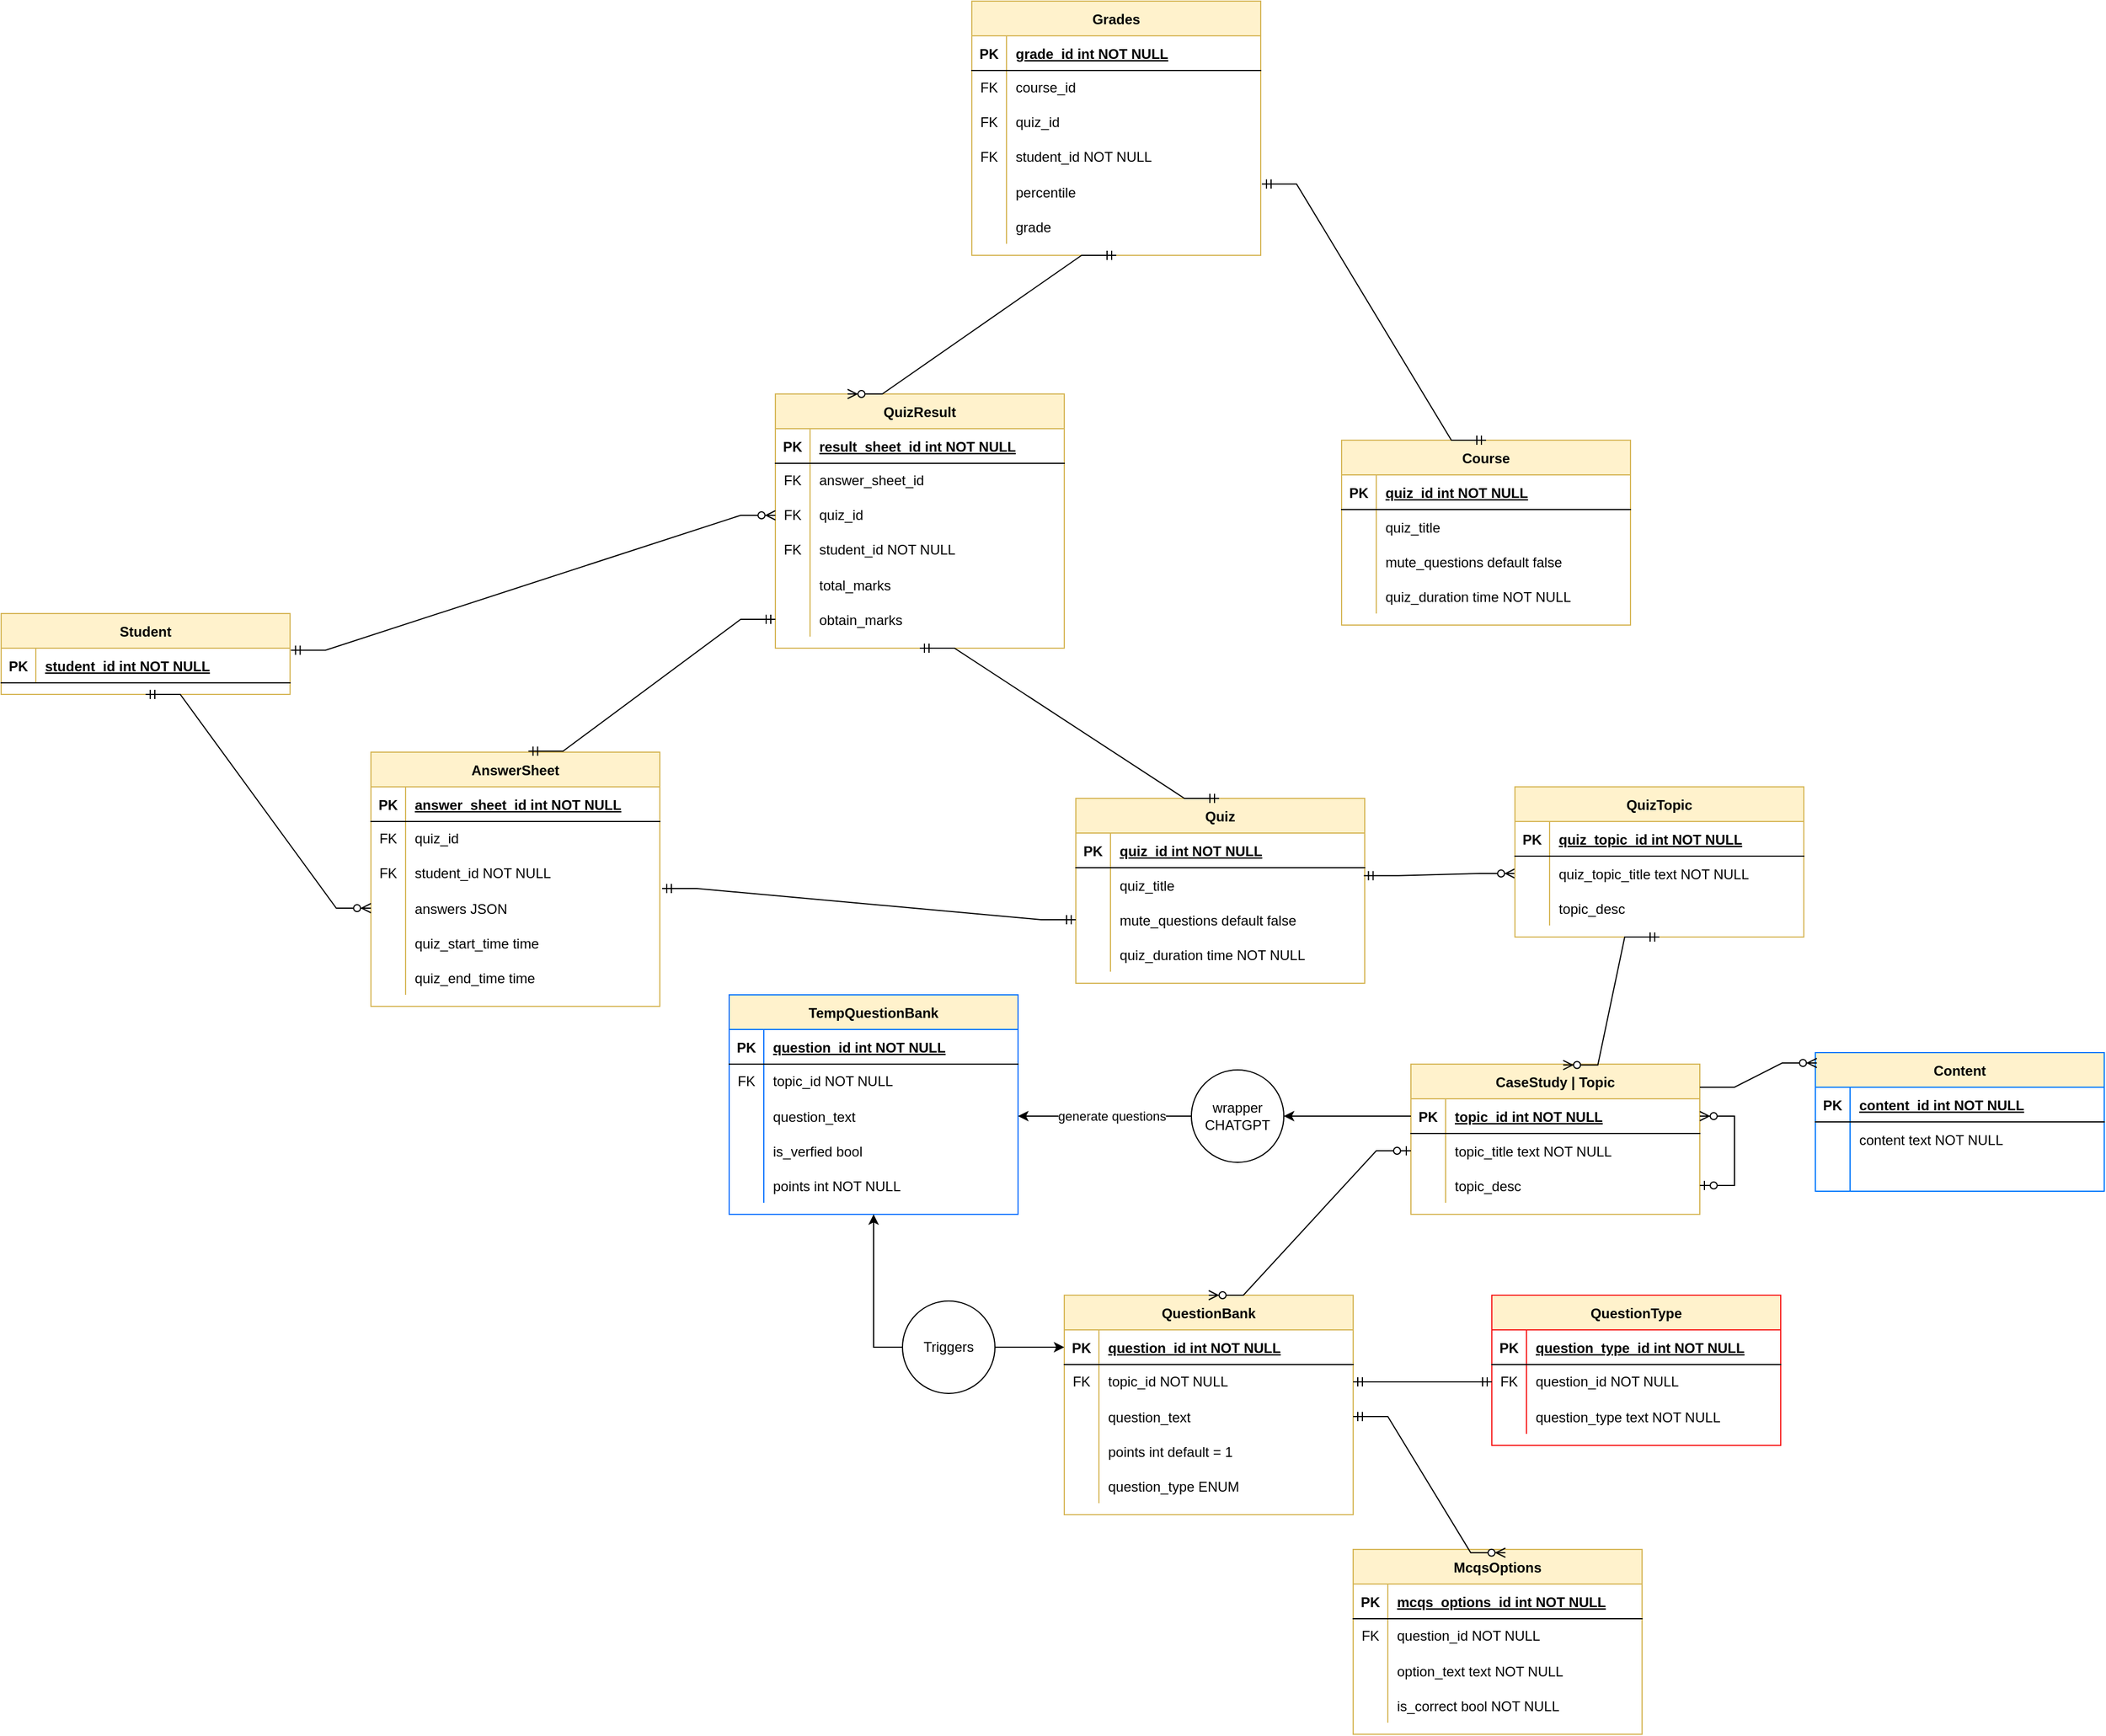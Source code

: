 <mxfile version="23.1.1" type="device">
  <diagram id="R2lEEEUBdFMjLlhIrx00" name="Page-1">
    <mxGraphModel dx="2913" dy="2468" grid="1" gridSize="10" guides="1" tooltips="1" connect="1" arrows="1" fold="1" page="0" pageScale="1" pageWidth="850" pageHeight="1100" math="0" shadow="0" extFonts="Permanent Marker^https://fonts.googleapis.com/css?family=Permanent+Marker">
      <root>
        <mxCell id="0" />
        <mxCell id="1" parent="0" />
        <mxCell id="C-vyLk0tnHw3VtMMgP7b-2" value="QuestionBank" style="shape=table;startSize=30;container=1;collapsible=1;childLayout=tableLayout;fixedRows=1;rowLines=0;fontStyle=1;align=center;resizeLast=1;fillColor=#fff2cc;strokeColor=#d6b656;" parent="1" vertex="1">
          <mxGeometry x="430" y="110" width="250" height="190" as="geometry" />
        </mxCell>
        <mxCell id="C-vyLk0tnHw3VtMMgP7b-3" value="" style="shape=partialRectangle;collapsible=0;dropTarget=0;pointerEvents=0;fillColor=none;points=[[0,0.5],[1,0.5]];portConstraint=eastwest;top=0;left=0;right=0;bottom=1;" parent="C-vyLk0tnHw3VtMMgP7b-2" vertex="1">
          <mxGeometry y="30" width="250" height="30" as="geometry" />
        </mxCell>
        <mxCell id="C-vyLk0tnHw3VtMMgP7b-4" value="PK" style="shape=partialRectangle;overflow=hidden;connectable=0;fillColor=none;top=0;left=0;bottom=0;right=0;fontStyle=1;" parent="C-vyLk0tnHw3VtMMgP7b-3" vertex="1">
          <mxGeometry width="30" height="30" as="geometry">
            <mxRectangle width="30" height="30" as="alternateBounds" />
          </mxGeometry>
        </mxCell>
        <mxCell id="C-vyLk0tnHw3VtMMgP7b-5" value="question_id int NOT NULL " style="shape=partialRectangle;overflow=hidden;connectable=0;fillColor=none;top=0;left=0;bottom=0;right=0;align=left;spacingLeft=6;fontStyle=5;" parent="C-vyLk0tnHw3VtMMgP7b-3" vertex="1">
          <mxGeometry x="30" width="220" height="30" as="geometry">
            <mxRectangle width="220" height="30" as="alternateBounds" />
          </mxGeometry>
        </mxCell>
        <mxCell id="PNS6WWN5nRBLMANW5b2F-68" value="" style="shape=tableRow;horizontal=0;startSize=0;swimlaneHead=0;swimlaneBody=0;fillColor=none;collapsible=0;dropTarget=0;points=[[0,0.5],[1,0.5]];portConstraint=eastwest;top=0;left=0;right=0;bottom=0;" parent="C-vyLk0tnHw3VtMMgP7b-2" vertex="1">
          <mxGeometry y="60" width="250" height="30" as="geometry" />
        </mxCell>
        <mxCell id="PNS6WWN5nRBLMANW5b2F-69" value="FK" style="shape=partialRectangle;connectable=0;fillColor=none;top=0;left=0;bottom=0;right=0;fontStyle=0;overflow=hidden;whiteSpace=wrap;html=1;" parent="PNS6WWN5nRBLMANW5b2F-68" vertex="1">
          <mxGeometry width="30" height="30" as="geometry">
            <mxRectangle width="30" height="30" as="alternateBounds" />
          </mxGeometry>
        </mxCell>
        <mxCell id="PNS6WWN5nRBLMANW5b2F-70" value="topic_id NOT NULL" style="shape=partialRectangle;connectable=0;fillColor=none;top=0;left=0;bottom=0;right=0;align=left;spacingLeft=6;fontStyle=0;overflow=hidden;whiteSpace=wrap;html=1;" parent="PNS6WWN5nRBLMANW5b2F-68" vertex="1">
          <mxGeometry x="30" width="220" height="30" as="geometry">
            <mxRectangle width="220" height="30" as="alternateBounds" />
          </mxGeometry>
        </mxCell>
        <mxCell id="PNS6WWN5nRBLMANW5b2F-1" value="" style="shape=tableRow;horizontal=0;startSize=0;swimlaneHead=0;swimlaneBody=0;fillColor=none;collapsible=0;dropTarget=0;points=[[0,0.5],[1,0.5]];portConstraint=eastwest;top=0;left=0;right=0;bottom=0;" parent="C-vyLk0tnHw3VtMMgP7b-2" vertex="1">
          <mxGeometry y="90" width="250" height="30" as="geometry" />
        </mxCell>
        <mxCell id="PNS6WWN5nRBLMANW5b2F-2" value="" style="shape=partialRectangle;connectable=0;fillColor=none;top=0;left=0;bottom=0;right=0;editable=1;overflow=hidden;" parent="PNS6WWN5nRBLMANW5b2F-1" vertex="1">
          <mxGeometry width="30" height="30" as="geometry">
            <mxRectangle width="30" height="30" as="alternateBounds" />
          </mxGeometry>
        </mxCell>
        <mxCell id="PNS6WWN5nRBLMANW5b2F-3" value="question_text" style="shape=partialRectangle;connectable=0;fillColor=none;top=0;left=0;bottom=0;right=0;align=left;spacingLeft=6;overflow=hidden;" parent="PNS6WWN5nRBLMANW5b2F-1" vertex="1">
          <mxGeometry x="30" width="220" height="30" as="geometry">
            <mxRectangle width="220" height="30" as="alternateBounds" />
          </mxGeometry>
        </mxCell>
        <mxCell id="C-vyLk0tnHw3VtMMgP7b-9" value="" style="shape=partialRectangle;collapsible=0;dropTarget=0;pointerEvents=0;fillColor=none;points=[[0,0.5],[1,0.5]];portConstraint=eastwest;top=0;left=0;right=0;bottom=0;" parent="C-vyLk0tnHw3VtMMgP7b-2" vertex="1">
          <mxGeometry y="120" width="250" height="30" as="geometry" />
        </mxCell>
        <mxCell id="C-vyLk0tnHw3VtMMgP7b-10" value="" style="shape=partialRectangle;overflow=hidden;connectable=0;fillColor=none;top=0;left=0;bottom=0;right=0;" parent="C-vyLk0tnHw3VtMMgP7b-9" vertex="1">
          <mxGeometry width="30" height="30" as="geometry">
            <mxRectangle width="30" height="30" as="alternateBounds" />
          </mxGeometry>
        </mxCell>
        <mxCell id="C-vyLk0tnHw3VtMMgP7b-11" value="points int default = 1" style="shape=partialRectangle;overflow=hidden;connectable=0;fillColor=none;top=0;left=0;bottom=0;right=0;align=left;spacingLeft=6;" parent="C-vyLk0tnHw3VtMMgP7b-9" vertex="1">
          <mxGeometry x="30" width="220" height="30" as="geometry">
            <mxRectangle width="220" height="30" as="alternateBounds" />
          </mxGeometry>
        </mxCell>
        <mxCell id="t-D6LffkpYLhkgmFk7Fe-18" value="" style="shape=tableRow;horizontal=0;startSize=0;swimlaneHead=0;swimlaneBody=0;fillColor=none;collapsible=0;dropTarget=0;points=[[0,0.5],[1,0.5]];portConstraint=eastwest;top=0;left=0;right=0;bottom=0;" vertex="1" parent="C-vyLk0tnHw3VtMMgP7b-2">
          <mxGeometry y="150" width="250" height="30" as="geometry" />
        </mxCell>
        <mxCell id="t-D6LffkpYLhkgmFk7Fe-19" value="" style="shape=partialRectangle;connectable=0;fillColor=none;top=0;left=0;bottom=0;right=0;editable=1;overflow=hidden;" vertex="1" parent="t-D6LffkpYLhkgmFk7Fe-18">
          <mxGeometry width="30" height="30" as="geometry">
            <mxRectangle width="30" height="30" as="alternateBounds" />
          </mxGeometry>
        </mxCell>
        <mxCell id="t-D6LffkpYLhkgmFk7Fe-20" value="question_type ENUM" style="shape=partialRectangle;connectable=0;fillColor=none;top=0;left=0;bottom=0;right=0;align=left;spacingLeft=6;overflow=hidden;" vertex="1" parent="t-D6LffkpYLhkgmFk7Fe-18">
          <mxGeometry x="30" width="220" height="30" as="geometry">
            <mxRectangle width="220" height="30" as="alternateBounds" />
          </mxGeometry>
        </mxCell>
        <mxCell id="C-vyLk0tnHw3VtMMgP7b-23" value="Student" style="shape=table;startSize=30;container=1;collapsible=1;childLayout=tableLayout;fixedRows=1;rowLines=0;fontStyle=1;align=center;resizeLast=1;fillColor=#fff2cc;strokeColor=#d6b656;" parent="1" vertex="1">
          <mxGeometry x="-490" y="-480" width="250" height="70" as="geometry" />
        </mxCell>
        <mxCell id="C-vyLk0tnHw3VtMMgP7b-24" value="" style="shape=partialRectangle;collapsible=0;dropTarget=0;pointerEvents=0;fillColor=none;points=[[0,0.5],[1,0.5]];portConstraint=eastwest;top=0;left=0;right=0;bottom=1;" parent="C-vyLk0tnHw3VtMMgP7b-23" vertex="1">
          <mxGeometry y="30" width="250" height="30" as="geometry" />
        </mxCell>
        <mxCell id="C-vyLk0tnHw3VtMMgP7b-25" value="PK" style="shape=partialRectangle;overflow=hidden;connectable=0;fillColor=none;top=0;left=0;bottom=0;right=0;fontStyle=1;" parent="C-vyLk0tnHw3VtMMgP7b-24" vertex="1">
          <mxGeometry width="30" height="30" as="geometry">
            <mxRectangle width="30" height="30" as="alternateBounds" />
          </mxGeometry>
        </mxCell>
        <mxCell id="C-vyLk0tnHw3VtMMgP7b-26" value="student_id int NOT NULL " style="shape=partialRectangle;overflow=hidden;connectable=0;fillColor=none;top=0;left=0;bottom=0;right=0;align=left;spacingLeft=6;fontStyle=5;" parent="C-vyLk0tnHw3VtMMgP7b-24" vertex="1">
          <mxGeometry x="30" width="220" height="30" as="geometry">
            <mxRectangle width="220" height="30" as="alternateBounds" />
          </mxGeometry>
        </mxCell>
        <mxCell id="PNS6WWN5nRBLMANW5b2F-4" value="McqsOptions" style="shape=table;startSize=30;container=1;collapsible=1;childLayout=tableLayout;fixedRows=1;rowLines=0;fontStyle=1;align=center;resizeLast=1;fillColor=#fff2cc;strokeColor=#d6b656;" parent="1" vertex="1">
          <mxGeometry x="680" y="330" width="250" height="160" as="geometry" />
        </mxCell>
        <mxCell id="PNS6WWN5nRBLMANW5b2F-5" value="" style="shape=partialRectangle;collapsible=0;dropTarget=0;pointerEvents=0;fillColor=none;points=[[0,0.5],[1,0.5]];portConstraint=eastwest;top=0;left=0;right=0;bottom=1;" parent="PNS6WWN5nRBLMANW5b2F-4" vertex="1">
          <mxGeometry y="30" width="250" height="30" as="geometry" />
        </mxCell>
        <mxCell id="PNS6WWN5nRBLMANW5b2F-6" value="PK" style="shape=partialRectangle;overflow=hidden;connectable=0;fillColor=none;top=0;left=0;bottom=0;right=0;fontStyle=1;" parent="PNS6WWN5nRBLMANW5b2F-5" vertex="1">
          <mxGeometry width="30" height="30" as="geometry">
            <mxRectangle width="30" height="30" as="alternateBounds" />
          </mxGeometry>
        </mxCell>
        <mxCell id="PNS6WWN5nRBLMANW5b2F-7" value="mcqs_options_id int NOT NULL " style="shape=partialRectangle;overflow=hidden;connectable=0;fillColor=none;top=0;left=0;bottom=0;right=0;align=left;spacingLeft=6;fontStyle=5;" parent="PNS6WWN5nRBLMANW5b2F-5" vertex="1">
          <mxGeometry x="30" width="220" height="30" as="geometry">
            <mxRectangle width="220" height="30" as="alternateBounds" />
          </mxGeometry>
        </mxCell>
        <mxCell id="PNS6WWN5nRBLMANW5b2F-8" value="" style="shape=tableRow;horizontal=0;startSize=0;swimlaneHead=0;swimlaneBody=0;fillColor=none;collapsible=0;dropTarget=0;points=[[0,0.5],[1,0.5]];portConstraint=eastwest;top=0;left=0;right=0;bottom=0;" parent="PNS6WWN5nRBLMANW5b2F-4" vertex="1">
          <mxGeometry y="60" width="250" height="30" as="geometry" />
        </mxCell>
        <mxCell id="PNS6WWN5nRBLMANW5b2F-9" value="FK" style="shape=partialRectangle;connectable=0;fillColor=none;top=0;left=0;bottom=0;right=0;fontStyle=0;overflow=hidden;whiteSpace=wrap;html=1;" parent="PNS6WWN5nRBLMANW5b2F-8" vertex="1">
          <mxGeometry width="30" height="30" as="geometry">
            <mxRectangle width="30" height="30" as="alternateBounds" />
          </mxGeometry>
        </mxCell>
        <mxCell id="PNS6WWN5nRBLMANW5b2F-10" value="question_id NOT NULL" style="shape=partialRectangle;connectable=0;fillColor=none;top=0;left=0;bottom=0;right=0;align=left;spacingLeft=6;fontStyle=0;overflow=hidden;whiteSpace=wrap;html=1;" parent="PNS6WWN5nRBLMANW5b2F-8" vertex="1">
          <mxGeometry x="30" width="220" height="30" as="geometry">
            <mxRectangle width="220" height="30" as="alternateBounds" />
          </mxGeometry>
        </mxCell>
        <mxCell id="PNS6WWN5nRBLMANW5b2F-12" value="" style="shape=tableRow;horizontal=0;startSize=0;swimlaneHead=0;swimlaneBody=0;fillColor=none;collapsible=0;dropTarget=0;points=[[0,0.5],[1,0.5]];portConstraint=eastwest;top=0;left=0;right=0;bottom=0;" parent="PNS6WWN5nRBLMANW5b2F-4" vertex="1">
          <mxGeometry y="90" width="250" height="30" as="geometry" />
        </mxCell>
        <mxCell id="PNS6WWN5nRBLMANW5b2F-13" value="" style="shape=partialRectangle;connectable=0;fillColor=none;top=0;left=0;bottom=0;right=0;editable=1;overflow=hidden;" parent="PNS6WWN5nRBLMANW5b2F-12" vertex="1">
          <mxGeometry width="30" height="30" as="geometry">
            <mxRectangle width="30" height="30" as="alternateBounds" />
          </mxGeometry>
        </mxCell>
        <mxCell id="PNS6WWN5nRBLMANW5b2F-14" value="option_text text NOT NULL" style="shape=partialRectangle;connectable=0;fillColor=none;top=0;left=0;bottom=0;right=0;align=left;spacingLeft=6;overflow=hidden;" parent="PNS6WWN5nRBLMANW5b2F-12" vertex="1">
          <mxGeometry x="30" width="220" height="30" as="geometry">
            <mxRectangle width="220" height="30" as="alternateBounds" />
          </mxGeometry>
        </mxCell>
        <mxCell id="PNS6WWN5nRBLMANW5b2F-15" value="" style="shape=tableRow;horizontal=0;startSize=0;swimlaneHead=0;swimlaneBody=0;fillColor=none;collapsible=0;dropTarget=0;points=[[0,0.5],[1,0.5]];portConstraint=eastwest;top=0;left=0;right=0;bottom=0;" parent="PNS6WWN5nRBLMANW5b2F-4" vertex="1">
          <mxGeometry y="120" width="250" height="30" as="geometry" />
        </mxCell>
        <mxCell id="PNS6WWN5nRBLMANW5b2F-16" value="" style="shape=partialRectangle;connectable=0;fillColor=none;top=0;left=0;bottom=0;right=0;editable=1;overflow=hidden;" parent="PNS6WWN5nRBLMANW5b2F-15" vertex="1">
          <mxGeometry width="30" height="30" as="geometry">
            <mxRectangle width="30" height="30" as="alternateBounds" />
          </mxGeometry>
        </mxCell>
        <mxCell id="PNS6WWN5nRBLMANW5b2F-17" value="is_correct bool NOT NULL" style="shape=partialRectangle;connectable=0;fillColor=none;top=0;left=0;bottom=0;right=0;align=left;spacingLeft=6;overflow=hidden;" parent="PNS6WWN5nRBLMANW5b2F-15" vertex="1">
          <mxGeometry x="30" width="220" height="30" as="geometry">
            <mxRectangle width="220" height="30" as="alternateBounds" />
          </mxGeometry>
        </mxCell>
        <mxCell id="PNS6WWN5nRBLMANW5b2F-11" value="" style="edgeStyle=entityRelationEdgeStyle;fontSize=12;html=1;endArrow=ERzeroToMany;startArrow=ERmandOne;rounded=0;exitX=1;exitY=0.5;exitDx=0;exitDy=0;entryX=0.527;entryY=0.018;entryDx=0;entryDy=0;entryPerimeter=0;" parent="1" source="PNS6WWN5nRBLMANW5b2F-1" target="PNS6WWN5nRBLMANW5b2F-4" edge="1">
          <mxGeometry width="100" height="100" relative="1" as="geometry">
            <mxPoint x="720" y="390" as="sourcePoint" />
            <mxPoint x="820" y="290" as="targetPoint" />
          </mxGeometry>
        </mxCell>
        <mxCell id="PNS6WWN5nRBLMANW5b2F-48" value="Quiz" style="shape=table;startSize=30;container=1;collapsible=1;childLayout=tableLayout;fixedRows=1;rowLines=0;fontStyle=1;align=center;resizeLast=1;fillColor=#fff2cc;strokeColor=#d6b656;" parent="1" vertex="1">
          <mxGeometry x="440" y="-320" width="250" height="160" as="geometry" />
        </mxCell>
        <mxCell id="PNS6WWN5nRBLMANW5b2F-49" value="" style="shape=partialRectangle;collapsible=0;dropTarget=0;pointerEvents=0;fillColor=none;points=[[0,0.5],[1,0.5]];portConstraint=eastwest;top=0;left=0;right=0;bottom=1;" parent="PNS6WWN5nRBLMANW5b2F-48" vertex="1">
          <mxGeometry y="30" width="250" height="30" as="geometry" />
        </mxCell>
        <mxCell id="PNS6WWN5nRBLMANW5b2F-50" value="PK" style="shape=partialRectangle;overflow=hidden;connectable=0;fillColor=none;top=0;left=0;bottom=0;right=0;fontStyle=1;" parent="PNS6WWN5nRBLMANW5b2F-49" vertex="1">
          <mxGeometry width="30" height="30" as="geometry">
            <mxRectangle width="30" height="30" as="alternateBounds" />
          </mxGeometry>
        </mxCell>
        <mxCell id="PNS6WWN5nRBLMANW5b2F-51" value="quiz_id int NOT NULL " style="shape=partialRectangle;overflow=hidden;connectable=0;fillColor=none;top=0;left=0;bottom=0;right=0;align=left;spacingLeft=6;fontStyle=5;" parent="PNS6WWN5nRBLMANW5b2F-49" vertex="1">
          <mxGeometry x="30" width="220" height="30" as="geometry">
            <mxRectangle width="220" height="30" as="alternateBounds" />
          </mxGeometry>
        </mxCell>
        <mxCell id="PNS6WWN5nRBLMANW5b2F-52" value="" style="shape=tableRow;horizontal=0;startSize=0;swimlaneHead=0;swimlaneBody=0;fillColor=none;collapsible=0;dropTarget=0;points=[[0,0.5],[1,0.5]];portConstraint=eastwest;top=0;left=0;right=0;bottom=0;" parent="PNS6WWN5nRBLMANW5b2F-48" vertex="1">
          <mxGeometry y="60" width="250" height="30" as="geometry" />
        </mxCell>
        <mxCell id="PNS6WWN5nRBLMANW5b2F-53" value="" style="shape=partialRectangle;connectable=0;fillColor=none;top=0;left=0;bottom=0;right=0;editable=1;overflow=hidden;" parent="PNS6WWN5nRBLMANW5b2F-52" vertex="1">
          <mxGeometry width="30" height="30" as="geometry">
            <mxRectangle width="30" height="30" as="alternateBounds" />
          </mxGeometry>
        </mxCell>
        <mxCell id="PNS6WWN5nRBLMANW5b2F-54" value="quiz_title" style="shape=partialRectangle;connectable=0;fillColor=none;top=0;left=0;bottom=0;right=0;align=left;spacingLeft=6;overflow=hidden;" parent="PNS6WWN5nRBLMANW5b2F-52" vertex="1">
          <mxGeometry x="30" width="220" height="30" as="geometry">
            <mxRectangle width="220" height="30" as="alternateBounds" />
          </mxGeometry>
        </mxCell>
        <mxCell id="PNS6WWN5nRBLMANW5b2F-161" value="" style="shape=tableRow;horizontal=0;startSize=0;swimlaneHead=0;swimlaneBody=0;fillColor=none;collapsible=0;dropTarget=0;points=[[0,0.5],[1,0.5]];portConstraint=eastwest;top=0;left=0;right=0;bottom=0;" parent="PNS6WWN5nRBLMANW5b2F-48" vertex="1">
          <mxGeometry y="90" width="250" height="30" as="geometry" />
        </mxCell>
        <mxCell id="PNS6WWN5nRBLMANW5b2F-162" value="" style="shape=partialRectangle;connectable=0;fillColor=none;top=0;left=0;bottom=0;right=0;editable=1;overflow=hidden;" parent="PNS6WWN5nRBLMANW5b2F-161" vertex="1">
          <mxGeometry width="30" height="30" as="geometry">
            <mxRectangle width="30" height="30" as="alternateBounds" />
          </mxGeometry>
        </mxCell>
        <mxCell id="PNS6WWN5nRBLMANW5b2F-163" value="mute_questions default false" style="shape=partialRectangle;connectable=0;fillColor=none;top=0;left=0;bottom=0;right=0;align=left;spacingLeft=6;overflow=hidden;" parent="PNS6WWN5nRBLMANW5b2F-161" vertex="1">
          <mxGeometry x="30" width="220" height="30" as="geometry">
            <mxRectangle width="220" height="30" as="alternateBounds" />
          </mxGeometry>
        </mxCell>
        <mxCell id="PNS6WWN5nRBLMANW5b2F-55" value="" style="shape=partialRectangle;collapsible=0;dropTarget=0;pointerEvents=0;fillColor=none;points=[[0,0.5],[1,0.5]];portConstraint=eastwest;top=0;left=0;right=0;bottom=0;" parent="PNS6WWN5nRBLMANW5b2F-48" vertex="1">
          <mxGeometry y="120" width="250" height="30" as="geometry" />
        </mxCell>
        <mxCell id="PNS6WWN5nRBLMANW5b2F-56" value="" style="shape=partialRectangle;overflow=hidden;connectable=0;fillColor=none;top=0;left=0;bottom=0;right=0;" parent="PNS6WWN5nRBLMANW5b2F-55" vertex="1">
          <mxGeometry width="30" height="30" as="geometry">
            <mxRectangle width="30" height="30" as="alternateBounds" />
          </mxGeometry>
        </mxCell>
        <mxCell id="PNS6WWN5nRBLMANW5b2F-57" value="quiz_duration time NOT NULL" style="shape=partialRectangle;overflow=hidden;connectable=0;fillColor=none;top=0;left=0;bottom=0;right=0;align=left;spacingLeft=6;" parent="PNS6WWN5nRBLMANW5b2F-55" vertex="1">
          <mxGeometry x="30" width="220" height="30" as="geometry">
            <mxRectangle width="220" height="30" as="alternateBounds" />
          </mxGeometry>
        </mxCell>
        <mxCell id="PNS6WWN5nRBLMANW5b2F-58" value="CaseStudy | Topic" style="shape=table;startSize=30;container=1;collapsible=1;childLayout=tableLayout;fixedRows=1;rowLines=0;fontStyle=1;align=center;resizeLast=1;fillColor=#fff2cc;strokeColor=#d6b656;" parent="1" vertex="1">
          <mxGeometry x="730" y="-90" width="250" height="130" as="geometry" />
        </mxCell>
        <mxCell id="PNS6WWN5nRBLMANW5b2F-59" value="" style="shape=partialRectangle;collapsible=0;dropTarget=0;pointerEvents=0;fillColor=none;points=[[0,0.5],[1,0.5]];portConstraint=eastwest;top=0;left=0;right=0;bottom=1;" parent="PNS6WWN5nRBLMANW5b2F-58" vertex="1">
          <mxGeometry y="30" width="250" height="30" as="geometry" />
        </mxCell>
        <mxCell id="PNS6WWN5nRBLMANW5b2F-60" value="PK" style="shape=partialRectangle;overflow=hidden;connectable=0;fillColor=none;top=0;left=0;bottom=0;right=0;fontStyle=1;" parent="PNS6WWN5nRBLMANW5b2F-59" vertex="1">
          <mxGeometry width="30" height="30" as="geometry">
            <mxRectangle width="30" height="30" as="alternateBounds" />
          </mxGeometry>
        </mxCell>
        <mxCell id="PNS6WWN5nRBLMANW5b2F-61" value="topic_id int NOT NULL " style="shape=partialRectangle;overflow=hidden;connectable=0;fillColor=none;top=0;left=0;bottom=0;right=0;align=left;spacingLeft=6;fontStyle=5;" parent="PNS6WWN5nRBLMANW5b2F-59" vertex="1">
          <mxGeometry x="30" width="220" height="30" as="geometry">
            <mxRectangle width="220" height="30" as="alternateBounds" />
          </mxGeometry>
        </mxCell>
        <mxCell id="PNS6WWN5nRBLMANW5b2F-62" value="" style="shape=tableRow;horizontal=0;startSize=0;swimlaneHead=0;swimlaneBody=0;fillColor=none;collapsible=0;dropTarget=0;points=[[0,0.5],[1,0.5]];portConstraint=eastwest;top=0;left=0;right=0;bottom=0;" parent="PNS6WWN5nRBLMANW5b2F-58" vertex="1">
          <mxGeometry y="60" width="250" height="30" as="geometry" />
        </mxCell>
        <mxCell id="PNS6WWN5nRBLMANW5b2F-63" value="" style="shape=partialRectangle;connectable=0;fillColor=none;top=0;left=0;bottom=0;right=0;editable=1;overflow=hidden;" parent="PNS6WWN5nRBLMANW5b2F-62" vertex="1">
          <mxGeometry width="30" height="30" as="geometry">
            <mxRectangle width="30" height="30" as="alternateBounds" />
          </mxGeometry>
        </mxCell>
        <mxCell id="PNS6WWN5nRBLMANW5b2F-64" value="topic_title text NOT NULL" style="shape=partialRectangle;connectable=0;fillColor=none;top=0;left=0;bottom=0;right=0;align=left;spacingLeft=6;overflow=hidden;" parent="PNS6WWN5nRBLMANW5b2F-62" vertex="1">
          <mxGeometry x="30" width="220" height="30" as="geometry">
            <mxRectangle width="220" height="30" as="alternateBounds" />
          </mxGeometry>
        </mxCell>
        <mxCell id="PNS6WWN5nRBLMANW5b2F-65" value="" style="shape=partialRectangle;collapsible=0;dropTarget=0;pointerEvents=0;fillColor=none;points=[[0,0.5],[1,0.5]];portConstraint=eastwest;top=0;left=0;right=0;bottom=0;" parent="PNS6WWN5nRBLMANW5b2F-58" vertex="1">
          <mxGeometry y="90" width="250" height="30" as="geometry" />
        </mxCell>
        <mxCell id="PNS6WWN5nRBLMANW5b2F-66" value="" style="shape=partialRectangle;overflow=hidden;connectable=0;fillColor=none;top=0;left=0;bottom=0;right=0;" parent="PNS6WWN5nRBLMANW5b2F-65" vertex="1">
          <mxGeometry width="30" height="30" as="geometry">
            <mxRectangle width="30" height="30" as="alternateBounds" />
          </mxGeometry>
        </mxCell>
        <mxCell id="PNS6WWN5nRBLMANW5b2F-67" value="topic_desc" style="shape=partialRectangle;overflow=hidden;connectable=0;fillColor=none;top=0;left=0;bottom=0;right=0;align=left;spacingLeft=6;" parent="PNS6WWN5nRBLMANW5b2F-65" vertex="1">
          <mxGeometry x="30" width="220" height="30" as="geometry">
            <mxRectangle width="220" height="30" as="alternateBounds" />
          </mxGeometry>
        </mxCell>
        <mxCell id="PNS6WWN5nRBLMANW5b2F-72" value="" style="edgeStyle=entityRelationEdgeStyle;fontSize=12;html=1;endArrow=ERzeroToMany;startArrow=ERzeroToOne;rounded=0;entryX=1;entryY=0.5;entryDx=0;entryDy=0;exitX=1;exitY=0.5;exitDx=0;exitDy=0;" parent="PNS6WWN5nRBLMANW5b2F-58" source="PNS6WWN5nRBLMANW5b2F-65" target="PNS6WWN5nRBLMANW5b2F-59" edge="1">
          <mxGeometry width="100" height="100" relative="1" as="geometry">
            <mxPoint x="325" y="120" as="sourcePoint" />
            <mxPoint x="140" y="245" as="targetPoint" />
          </mxGeometry>
        </mxCell>
        <mxCell id="PNS6WWN5nRBLMANW5b2F-71" value="" style="edgeStyle=entityRelationEdgeStyle;fontSize=12;html=1;endArrow=ERzeroToMany;startArrow=ERzeroToOne;rounded=0;entryX=0.5;entryY=0;entryDx=0;entryDy=0;exitX=0;exitY=0.5;exitDx=0;exitDy=0;" parent="1" source="PNS6WWN5nRBLMANW5b2F-62" target="C-vyLk0tnHw3VtMMgP7b-2" edge="1">
          <mxGeometry width="100" height="100" relative="1" as="geometry">
            <mxPoint x="390" y="80" as="sourcePoint" />
            <mxPoint x="490" y="-20" as="targetPoint" />
          </mxGeometry>
        </mxCell>
        <mxCell id="PNS6WWN5nRBLMANW5b2F-73" value="" style="edgeStyle=entityRelationEdgeStyle;fontSize=12;html=1;endArrow=ERzeroToMany;startArrow=ERmandOne;rounded=0;exitX=0.997;exitY=0.23;exitDx=0;exitDy=0;entryX=0;entryY=0.5;entryDx=0;entryDy=0;exitPerimeter=0;" parent="1" source="PNS6WWN5nRBLMANW5b2F-52" target="PNS6WWN5nRBLMANW5b2F-207" edge="1">
          <mxGeometry width="100" height="100" relative="1" as="geometry">
            <mxPoint x="740" y="-160" as="sourcePoint" />
            <mxPoint x="922" y="-52" as="targetPoint" />
          </mxGeometry>
        </mxCell>
        <mxCell id="PNS6WWN5nRBLMANW5b2F-117" value="AnswerSheet" style="shape=table;startSize=30;container=1;collapsible=1;childLayout=tableLayout;fixedRows=1;rowLines=0;fontStyle=1;align=center;resizeLast=1;fillColor=#fff2cc;strokeColor=#d6b656;" parent="1" vertex="1">
          <mxGeometry x="-170" y="-360" width="250" height="220" as="geometry" />
        </mxCell>
        <mxCell id="PNS6WWN5nRBLMANW5b2F-118" value="" style="shape=partialRectangle;collapsible=0;dropTarget=0;pointerEvents=0;fillColor=none;points=[[0,0.5],[1,0.5]];portConstraint=eastwest;top=0;left=0;right=0;bottom=1;" parent="PNS6WWN5nRBLMANW5b2F-117" vertex="1">
          <mxGeometry y="30" width="250" height="30" as="geometry" />
        </mxCell>
        <mxCell id="PNS6WWN5nRBLMANW5b2F-119" value="PK" style="shape=partialRectangle;overflow=hidden;connectable=0;fillColor=none;top=0;left=0;bottom=0;right=0;fontStyle=1;" parent="PNS6WWN5nRBLMANW5b2F-118" vertex="1">
          <mxGeometry width="30" height="30" as="geometry">
            <mxRectangle width="30" height="30" as="alternateBounds" />
          </mxGeometry>
        </mxCell>
        <mxCell id="PNS6WWN5nRBLMANW5b2F-120" value="answer_sheet_id int NOT NULL " style="shape=partialRectangle;overflow=hidden;connectable=0;fillColor=none;top=0;left=0;bottom=0;right=0;align=left;spacingLeft=6;fontStyle=5;" parent="PNS6WWN5nRBLMANW5b2F-118" vertex="1">
          <mxGeometry x="30" width="220" height="30" as="geometry">
            <mxRectangle width="220" height="30" as="alternateBounds" />
          </mxGeometry>
        </mxCell>
        <mxCell id="PNS6WWN5nRBLMANW5b2F-173" value="" style="shape=tableRow;horizontal=0;startSize=0;swimlaneHead=0;swimlaneBody=0;fillColor=none;collapsible=0;dropTarget=0;points=[[0,0.5],[1,0.5]];portConstraint=eastwest;top=0;left=0;right=0;bottom=0;" parent="PNS6WWN5nRBLMANW5b2F-117" vertex="1">
          <mxGeometry y="60" width="250" height="30" as="geometry" />
        </mxCell>
        <mxCell id="PNS6WWN5nRBLMANW5b2F-174" value="FK" style="shape=partialRectangle;connectable=0;fillColor=none;top=0;left=0;bottom=0;right=0;fontStyle=0;overflow=hidden;whiteSpace=wrap;html=1;" parent="PNS6WWN5nRBLMANW5b2F-173" vertex="1">
          <mxGeometry width="30" height="30" as="geometry">
            <mxRectangle width="30" height="30" as="alternateBounds" />
          </mxGeometry>
        </mxCell>
        <mxCell id="PNS6WWN5nRBLMANW5b2F-175" value="quiz_id" style="shape=partialRectangle;connectable=0;fillColor=none;top=0;left=0;bottom=0;right=0;align=left;spacingLeft=6;fontStyle=0;overflow=hidden;whiteSpace=wrap;html=1;" parent="PNS6WWN5nRBLMANW5b2F-173" vertex="1">
          <mxGeometry x="30" width="220" height="30" as="geometry">
            <mxRectangle width="220" height="30" as="alternateBounds" />
          </mxGeometry>
        </mxCell>
        <mxCell id="PNS6WWN5nRBLMANW5b2F-121" value="" style="shape=tableRow;horizontal=0;startSize=0;swimlaneHead=0;swimlaneBody=0;fillColor=none;collapsible=0;dropTarget=0;points=[[0,0.5],[1,0.5]];portConstraint=eastwest;top=0;left=0;right=0;bottom=0;" parent="PNS6WWN5nRBLMANW5b2F-117" vertex="1">
          <mxGeometry y="90" width="250" height="30" as="geometry" />
        </mxCell>
        <mxCell id="PNS6WWN5nRBLMANW5b2F-122" value="FK" style="shape=partialRectangle;connectable=0;fillColor=none;top=0;left=0;bottom=0;right=0;fontStyle=0;overflow=hidden;whiteSpace=wrap;html=1;" parent="PNS6WWN5nRBLMANW5b2F-121" vertex="1">
          <mxGeometry width="30" height="30" as="geometry">
            <mxRectangle width="30" height="30" as="alternateBounds" />
          </mxGeometry>
        </mxCell>
        <mxCell id="PNS6WWN5nRBLMANW5b2F-123" value="student_id NOT NULL" style="shape=partialRectangle;connectable=0;fillColor=none;top=0;left=0;bottom=0;right=0;align=left;spacingLeft=6;fontStyle=0;overflow=hidden;whiteSpace=wrap;html=1;" parent="PNS6WWN5nRBLMANW5b2F-121" vertex="1">
          <mxGeometry x="30" width="220" height="30" as="geometry">
            <mxRectangle width="220" height="30" as="alternateBounds" />
          </mxGeometry>
        </mxCell>
        <mxCell id="PNS6WWN5nRBLMANW5b2F-168" value="" style="shape=tableRow;horizontal=0;startSize=0;swimlaneHead=0;swimlaneBody=0;fillColor=none;collapsible=0;dropTarget=0;points=[[0,0.5],[1,0.5]];portConstraint=eastwest;top=0;left=0;right=0;bottom=0;" parent="PNS6WWN5nRBLMANW5b2F-117" vertex="1">
          <mxGeometry y="120" width="250" height="30" as="geometry" />
        </mxCell>
        <mxCell id="PNS6WWN5nRBLMANW5b2F-169" value="" style="shape=partialRectangle;connectable=0;fillColor=none;top=0;left=0;bottom=0;right=0;editable=1;overflow=hidden;" parent="PNS6WWN5nRBLMANW5b2F-168" vertex="1">
          <mxGeometry width="30" height="30" as="geometry">
            <mxRectangle width="30" height="30" as="alternateBounds" />
          </mxGeometry>
        </mxCell>
        <mxCell id="PNS6WWN5nRBLMANW5b2F-170" value="answers JSON" style="shape=partialRectangle;connectable=0;fillColor=none;top=0;left=0;bottom=0;right=0;align=left;spacingLeft=6;overflow=hidden;" parent="PNS6WWN5nRBLMANW5b2F-168" vertex="1">
          <mxGeometry x="30" width="220" height="30" as="geometry">
            <mxRectangle width="220" height="30" as="alternateBounds" />
          </mxGeometry>
        </mxCell>
        <mxCell id="PNS6WWN5nRBLMANW5b2F-127" value="" style="shape=tableRow;horizontal=0;startSize=0;swimlaneHead=0;swimlaneBody=0;fillColor=none;collapsible=0;dropTarget=0;points=[[0,0.5],[1,0.5]];portConstraint=eastwest;top=0;left=0;right=0;bottom=0;" parent="PNS6WWN5nRBLMANW5b2F-117" vertex="1">
          <mxGeometry y="150" width="250" height="30" as="geometry" />
        </mxCell>
        <mxCell id="PNS6WWN5nRBLMANW5b2F-128" value="" style="shape=partialRectangle;connectable=0;fillColor=none;top=0;left=0;bottom=0;right=0;editable=1;overflow=hidden;" parent="PNS6WWN5nRBLMANW5b2F-127" vertex="1">
          <mxGeometry width="30" height="30" as="geometry">
            <mxRectangle width="30" height="30" as="alternateBounds" />
          </mxGeometry>
        </mxCell>
        <mxCell id="PNS6WWN5nRBLMANW5b2F-129" value="quiz_start_time time" style="shape=partialRectangle;connectable=0;fillColor=none;top=0;left=0;bottom=0;right=0;align=left;spacingLeft=6;overflow=hidden;" parent="PNS6WWN5nRBLMANW5b2F-127" vertex="1">
          <mxGeometry x="30" width="220" height="30" as="geometry">
            <mxRectangle width="220" height="30" as="alternateBounds" />
          </mxGeometry>
        </mxCell>
        <mxCell id="PNS6WWN5nRBLMANW5b2F-130" value="" style="shape=tableRow;horizontal=0;startSize=0;swimlaneHead=0;swimlaneBody=0;fillColor=none;collapsible=0;dropTarget=0;points=[[0,0.5],[1,0.5]];portConstraint=eastwest;top=0;left=0;right=0;bottom=0;" parent="PNS6WWN5nRBLMANW5b2F-117" vertex="1">
          <mxGeometry y="180" width="250" height="30" as="geometry" />
        </mxCell>
        <mxCell id="PNS6WWN5nRBLMANW5b2F-131" value="" style="shape=partialRectangle;connectable=0;fillColor=none;top=0;left=0;bottom=0;right=0;editable=1;overflow=hidden;" parent="PNS6WWN5nRBLMANW5b2F-130" vertex="1">
          <mxGeometry width="30" height="30" as="geometry">
            <mxRectangle width="30" height="30" as="alternateBounds" />
          </mxGeometry>
        </mxCell>
        <mxCell id="PNS6WWN5nRBLMANW5b2F-132" value="quiz_end_time time" style="shape=partialRectangle;connectable=0;fillColor=none;top=0;left=0;bottom=0;right=0;align=left;spacingLeft=6;overflow=hidden;" parent="PNS6WWN5nRBLMANW5b2F-130" vertex="1">
          <mxGeometry x="30" width="220" height="30" as="geometry">
            <mxRectangle width="220" height="30" as="alternateBounds" />
          </mxGeometry>
        </mxCell>
        <mxCell id="PNS6WWN5nRBLMANW5b2F-134" value="wrapper&lt;br&gt;CHATGPT" style="ellipse;whiteSpace=wrap;html=1;aspect=fixed;" parent="1" vertex="1">
          <mxGeometry x="540" y="-85" width="80" height="80" as="geometry" />
        </mxCell>
        <mxCell id="PNS6WWN5nRBLMANW5b2F-138" value="TempQuestionBank" style="shape=table;startSize=30;container=1;collapsible=1;childLayout=tableLayout;fixedRows=1;rowLines=0;fontStyle=1;align=center;resizeLast=1;fillColor=#fff2cc;strokeColor=#006FFF;" parent="1" vertex="1">
          <mxGeometry x="140" y="-150" width="250" height="190" as="geometry" />
        </mxCell>
        <mxCell id="PNS6WWN5nRBLMANW5b2F-139" value="" style="shape=partialRectangle;collapsible=0;dropTarget=0;pointerEvents=0;fillColor=none;points=[[0,0.5],[1,0.5]];portConstraint=eastwest;top=0;left=0;right=0;bottom=1;" parent="PNS6WWN5nRBLMANW5b2F-138" vertex="1">
          <mxGeometry y="30" width="250" height="30" as="geometry" />
        </mxCell>
        <mxCell id="PNS6WWN5nRBLMANW5b2F-140" value="PK" style="shape=partialRectangle;overflow=hidden;connectable=0;fillColor=none;top=0;left=0;bottom=0;right=0;fontStyle=1;" parent="PNS6WWN5nRBLMANW5b2F-139" vertex="1">
          <mxGeometry width="30" height="30" as="geometry">
            <mxRectangle width="30" height="30" as="alternateBounds" />
          </mxGeometry>
        </mxCell>
        <mxCell id="PNS6WWN5nRBLMANW5b2F-141" value="question_id int NOT NULL " style="shape=partialRectangle;overflow=hidden;connectable=0;fillColor=none;top=0;left=0;bottom=0;right=0;align=left;spacingLeft=6;fontStyle=5;" parent="PNS6WWN5nRBLMANW5b2F-139" vertex="1">
          <mxGeometry x="30" width="220" height="30" as="geometry">
            <mxRectangle width="220" height="30" as="alternateBounds" />
          </mxGeometry>
        </mxCell>
        <mxCell id="PNS6WWN5nRBLMANW5b2F-142" value="" style="shape=tableRow;horizontal=0;startSize=0;swimlaneHead=0;swimlaneBody=0;fillColor=none;collapsible=0;dropTarget=0;points=[[0,0.5],[1,0.5]];portConstraint=eastwest;top=0;left=0;right=0;bottom=0;" parent="PNS6WWN5nRBLMANW5b2F-138" vertex="1">
          <mxGeometry y="60" width="250" height="30" as="geometry" />
        </mxCell>
        <mxCell id="PNS6WWN5nRBLMANW5b2F-143" value="FK" style="shape=partialRectangle;connectable=0;fillColor=none;top=0;left=0;bottom=0;right=0;fontStyle=0;overflow=hidden;whiteSpace=wrap;html=1;" parent="PNS6WWN5nRBLMANW5b2F-142" vertex="1">
          <mxGeometry width="30" height="30" as="geometry">
            <mxRectangle width="30" height="30" as="alternateBounds" />
          </mxGeometry>
        </mxCell>
        <mxCell id="PNS6WWN5nRBLMANW5b2F-144" value="topic_id NOT NULL" style="shape=partialRectangle;connectable=0;fillColor=none;top=0;left=0;bottom=0;right=0;align=left;spacingLeft=6;fontStyle=0;overflow=hidden;whiteSpace=wrap;html=1;" parent="PNS6WWN5nRBLMANW5b2F-142" vertex="1">
          <mxGeometry x="30" width="220" height="30" as="geometry">
            <mxRectangle width="220" height="30" as="alternateBounds" />
          </mxGeometry>
        </mxCell>
        <mxCell id="PNS6WWN5nRBLMANW5b2F-145" value="" style="shape=tableRow;horizontal=0;startSize=0;swimlaneHead=0;swimlaneBody=0;fillColor=none;collapsible=0;dropTarget=0;points=[[0,0.5],[1,0.5]];portConstraint=eastwest;top=0;left=0;right=0;bottom=0;" parent="PNS6WWN5nRBLMANW5b2F-138" vertex="1">
          <mxGeometry y="90" width="250" height="30" as="geometry" />
        </mxCell>
        <mxCell id="PNS6WWN5nRBLMANW5b2F-146" value="" style="shape=partialRectangle;connectable=0;fillColor=none;top=0;left=0;bottom=0;right=0;editable=1;overflow=hidden;" parent="PNS6WWN5nRBLMANW5b2F-145" vertex="1">
          <mxGeometry width="30" height="30" as="geometry">
            <mxRectangle width="30" height="30" as="alternateBounds" />
          </mxGeometry>
        </mxCell>
        <mxCell id="PNS6WWN5nRBLMANW5b2F-147" value="question_text" style="shape=partialRectangle;connectable=0;fillColor=none;top=0;left=0;bottom=0;right=0;align=left;spacingLeft=6;overflow=hidden;strokeColor=#FF2919;" parent="PNS6WWN5nRBLMANW5b2F-145" vertex="1">
          <mxGeometry x="30" width="220" height="30" as="geometry">
            <mxRectangle width="220" height="30" as="alternateBounds" />
          </mxGeometry>
        </mxCell>
        <mxCell id="PNS6WWN5nRBLMANW5b2F-156" value="" style="shape=tableRow;horizontal=0;startSize=0;swimlaneHead=0;swimlaneBody=0;fillColor=none;collapsible=0;dropTarget=0;points=[[0,0.5],[1,0.5]];portConstraint=eastwest;top=0;left=0;right=0;bottom=0;" parent="PNS6WWN5nRBLMANW5b2F-138" vertex="1">
          <mxGeometry y="120" width="250" height="30" as="geometry" />
        </mxCell>
        <mxCell id="PNS6WWN5nRBLMANW5b2F-157" value="" style="shape=partialRectangle;connectable=0;fillColor=none;top=0;left=0;bottom=0;right=0;editable=1;overflow=hidden;" parent="PNS6WWN5nRBLMANW5b2F-156" vertex="1">
          <mxGeometry width="30" height="30" as="geometry">
            <mxRectangle width="30" height="30" as="alternateBounds" />
          </mxGeometry>
        </mxCell>
        <mxCell id="PNS6WWN5nRBLMANW5b2F-158" value="is_verfied bool" style="shape=partialRectangle;connectable=0;fillColor=none;top=0;left=0;bottom=0;right=0;align=left;spacingLeft=6;overflow=hidden;strokeColor=#FF3F21;" parent="PNS6WWN5nRBLMANW5b2F-156" vertex="1">
          <mxGeometry x="30" width="220" height="30" as="geometry">
            <mxRectangle width="220" height="30" as="alternateBounds" />
          </mxGeometry>
        </mxCell>
        <mxCell id="PNS6WWN5nRBLMANW5b2F-148" value="" style="shape=partialRectangle;collapsible=0;dropTarget=0;pointerEvents=0;fillColor=none;points=[[0,0.5],[1,0.5]];portConstraint=eastwest;top=0;left=0;right=0;bottom=0;" parent="PNS6WWN5nRBLMANW5b2F-138" vertex="1">
          <mxGeometry y="150" width="250" height="30" as="geometry" />
        </mxCell>
        <mxCell id="PNS6WWN5nRBLMANW5b2F-149" value="" style="shape=partialRectangle;overflow=hidden;connectable=0;fillColor=none;top=0;left=0;bottom=0;right=0;" parent="PNS6WWN5nRBLMANW5b2F-148" vertex="1">
          <mxGeometry width="30" height="30" as="geometry">
            <mxRectangle width="30" height="30" as="alternateBounds" />
          </mxGeometry>
        </mxCell>
        <mxCell id="PNS6WWN5nRBLMANW5b2F-150" value="points int NOT NULL" style="shape=partialRectangle;overflow=hidden;connectable=0;fillColor=none;top=0;left=0;bottom=0;right=0;align=left;spacingLeft=6;" parent="PNS6WWN5nRBLMANW5b2F-148" vertex="1">
          <mxGeometry x="30" width="220" height="30" as="geometry">
            <mxRectangle width="220" height="30" as="alternateBounds" />
          </mxGeometry>
        </mxCell>
        <mxCell id="PNS6WWN5nRBLMANW5b2F-151" style="edgeStyle=orthogonalEdgeStyle;rounded=0;orthogonalLoop=1;jettySize=auto;html=1;exitX=0;exitY=0.5;exitDx=0;exitDy=0;entryX=1;entryY=0.5;entryDx=0;entryDy=0;" parent="1" source="PNS6WWN5nRBLMANW5b2F-134" target="PNS6WWN5nRBLMANW5b2F-145" edge="1">
          <mxGeometry relative="1" as="geometry" />
        </mxCell>
        <mxCell id="PNS6WWN5nRBLMANW5b2F-152" value="generate questions" style="edgeLabel;html=1;align=center;verticalAlign=middle;resizable=0;points=[];" parent="PNS6WWN5nRBLMANW5b2F-151" vertex="1" connectable="0">
          <mxGeometry x="-0.081" relative="1" as="geometry">
            <mxPoint as="offset" />
          </mxGeometry>
        </mxCell>
        <mxCell id="PNS6WWN5nRBLMANW5b2F-154" style="edgeStyle=orthogonalEdgeStyle;rounded=0;orthogonalLoop=1;jettySize=auto;html=1;exitX=1;exitY=0.5;exitDx=0;exitDy=0;entryX=0;entryY=0.5;entryDx=0;entryDy=0;" parent="1" source="PNS6WWN5nRBLMANW5b2F-153" target="C-vyLk0tnHw3VtMMgP7b-3" edge="1">
          <mxGeometry relative="1" as="geometry" />
        </mxCell>
        <mxCell id="PNS6WWN5nRBLMANW5b2F-155" style="edgeStyle=orthogonalEdgeStyle;rounded=0;orthogonalLoop=1;jettySize=auto;html=1;exitX=0;exitY=0.5;exitDx=0;exitDy=0;entryX=0.5;entryY=1;entryDx=0;entryDy=0;" parent="1" source="PNS6WWN5nRBLMANW5b2F-153" target="PNS6WWN5nRBLMANW5b2F-138" edge="1">
          <mxGeometry relative="1" as="geometry">
            <mxPoint x="260" y="60" as="targetPoint" />
          </mxGeometry>
        </mxCell>
        <mxCell id="PNS6WWN5nRBLMANW5b2F-153" value="Triggers" style="ellipse;whiteSpace=wrap;html=1;aspect=fixed;" parent="1" vertex="1">
          <mxGeometry x="290" y="115" width="80" height="80" as="geometry" />
        </mxCell>
        <mxCell id="PNS6WWN5nRBLMANW5b2F-160" style="edgeStyle=orthogonalEdgeStyle;rounded=0;orthogonalLoop=1;jettySize=auto;html=1;exitX=0;exitY=0.5;exitDx=0;exitDy=0;entryX=1;entryY=0.5;entryDx=0;entryDy=0;" parent="1" source="PNS6WWN5nRBLMANW5b2F-59" target="PNS6WWN5nRBLMANW5b2F-134" edge="1">
          <mxGeometry relative="1" as="geometry" />
        </mxCell>
        <mxCell id="PNS6WWN5nRBLMANW5b2F-172" value="" style="edgeStyle=entityRelationEdgeStyle;fontSize=12;html=1;endArrow=ERzeroToMany;startArrow=ERmandOne;rounded=0;entryX=0;entryY=0.5;entryDx=0;entryDy=0;exitX=0.5;exitY=1;exitDx=0;exitDy=0;" parent="1" source="C-vyLk0tnHw3VtMMgP7b-23" target="PNS6WWN5nRBLMANW5b2F-168" edge="1">
          <mxGeometry width="100" height="100" relative="1" as="geometry">
            <mxPoint x="-490" y="-580" as="sourcePoint" />
            <mxPoint x="-170" y="-240" as="targetPoint" />
          </mxGeometry>
        </mxCell>
        <mxCell id="PNS6WWN5nRBLMANW5b2F-176" value="" style="edgeStyle=entityRelationEdgeStyle;fontSize=12;html=1;endArrow=ERmandOne;startArrow=ERmandOne;rounded=0;exitX=1.008;exitY=-0.067;exitDx=0;exitDy=0;exitPerimeter=0;" parent="1" source="PNS6WWN5nRBLMANW5b2F-168" target="PNS6WWN5nRBLMANW5b2F-161" edge="1">
          <mxGeometry width="100" height="100" relative="1" as="geometry">
            <mxPoint x="280" y="-160" as="sourcePoint" />
            <mxPoint x="380" y="-260" as="targetPoint" />
          </mxGeometry>
        </mxCell>
        <mxCell id="PNS6WWN5nRBLMANW5b2F-177" value="QuizResult" style="shape=table;startSize=30;container=1;collapsible=1;childLayout=tableLayout;fixedRows=1;rowLines=0;fontStyle=1;align=center;resizeLast=1;fillColor=#fff2cc;strokeColor=#d6b656;" parent="1" vertex="1">
          <mxGeometry x="180" y="-670" width="250" height="220" as="geometry" />
        </mxCell>
        <mxCell id="PNS6WWN5nRBLMANW5b2F-178" value="" style="shape=partialRectangle;collapsible=0;dropTarget=0;pointerEvents=0;fillColor=none;points=[[0,0.5],[1,0.5]];portConstraint=eastwest;top=0;left=0;right=0;bottom=1;" parent="PNS6WWN5nRBLMANW5b2F-177" vertex="1">
          <mxGeometry y="30" width="250" height="30" as="geometry" />
        </mxCell>
        <mxCell id="PNS6WWN5nRBLMANW5b2F-179" value="PK" style="shape=partialRectangle;overflow=hidden;connectable=0;fillColor=none;top=0;left=0;bottom=0;right=0;fontStyle=1;" parent="PNS6WWN5nRBLMANW5b2F-178" vertex="1">
          <mxGeometry width="30" height="30" as="geometry">
            <mxRectangle width="30" height="30" as="alternateBounds" />
          </mxGeometry>
        </mxCell>
        <mxCell id="PNS6WWN5nRBLMANW5b2F-180" value="result_sheet_id int NOT NULL " style="shape=partialRectangle;overflow=hidden;connectable=0;fillColor=none;top=0;left=0;bottom=0;right=0;align=left;spacingLeft=6;fontStyle=5;" parent="PNS6WWN5nRBLMANW5b2F-178" vertex="1">
          <mxGeometry x="30" width="220" height="30" as="geometry">
            <mxRectangle width="220" height="30" as="alternateBounds" />
          </mxGeometry>
        </mxCell>
        <mxCell id="PNS6WWN5nRBLMANW5b2F-181" value="" style="shape=tableRow;horizontal=0;startSize=0;swimlaneHead=0;swimlaneBody=0;fillColor=none;collapsible=0;dropTarget=0;points=[[0,0.5],[1,0.5]];portConstraint=eastwest;top=0;left=0;right=0;bottom=0;" parent="PNS6WWN5nRBLMANW5b2F-177" vertex="1">
          <mxGeometry y="60" width="250" height="30" as="geometry" />
        </mxCell>
        <mxCell id="PNS6WWN5nRBLMANW5b2F-182" value="FK" style="shape=partialRectangle;connectable=0;fillColor=none;top=0;left=0;bottom=0;right=0;fontStyle=0;overflow=hidden;whiteSpace=wrap;html=1;" parent="PNS6WWN5nRBLMANW5b2F-181" vertex="1">
          <mxGeometry width="30" height="30" as="geometry">
            <mxRectangle width="30" height="30" as="alternateBounds" />
          </mxGeometry>
        </mxCell>
        <mxCell id="PNS6WWN5nRBLMANW5b2F-183" value="answer_sheet_id" style="shape=partialRectangle;connectable=0;fillColor=none;top=0;left=0;bottom=0;right=0;align=left;spacingLeft=6;fontStyle=0;overflow=hidden;whiteSpace=wrap;html=1;" parent="PNS6WWN5nRBLMANW5b2F-181" vertex="1">
          <mxGeometry x="30" width="220" height="30" as="geometry">
            <mxRectangle width="220" height="30" as="alternateBounds" />
          </mxGeometry>
        </mxCell>
        <mxCell id="PNS6WWN5nRBLMANW5b2F-196" value="" style="shape=tableRow;horizontal=0;startSize=0;swimlaneHead=0;swimlaneBody=0;fillColor=none;collapsible=0;dropTarget=0;points=[[0,0.5],[1,0.5]];portConstraint=eastwest;top=0;left=0;right=0;bottom=0;" parent="PNS6WWN5nRBLMANW5b2F-177" vertex="1">
          <mxGeometry y="90" width="250" height="30" as="geometry" />
        </mxCell>
        <mxCell id="PNS6WWN5nRBLMANW5b2F-197" value="FK" style="shape=partialRectangle;connectable=0;fillColor=none;top=0;left=0;bottom=0;right=0;fontStyle=0;overflow=hidden;whiteSpace=wrap;html=1;" parent="PNS6WWN5nRBLMANW5b2F-196" vertex="1">
          <mxGeometry width="30" height="30" as="geometry">
            <mxRectangle width="30" height="30" as="alternateBounds" />
          </mxGeometry>
        </mxCell>
        <mxCell id="PNS6WWN5nRBLMANW5b2F-198" value="quiz_id" style="shape=partialRectangle;connectable=0;fillColor=none;top=0;left=0;bottom=0;right=0;align=left;spacingLeft=6;fontStyle=0;overflow=hidden;whiteSpace=wrap;html=1;" parent="PNS6WWN5nRBLMANW5b2F-196" vertex="1">
          <mxGeometry x="30" width="220" height="30" as="geometry">
            <mxRectangle width="220" height="30" as="alternateBounds" />
          </mxGeometry>
        </mxCell>
        <mxCell id="PNS6WWN5nRBLMANW5b2F-184" value="" style="shape=tableRow;horizontal=0;startSize=0;swimlaneHead=0;swimlaneBody=0;fillColor=none;collapsible=0;dropTarget=0;points=[[0,0.5],[1,0.5]];portConstraint=eastwest;top=0;left=0;right=0;bottom=0;" parent="PNS6WWN5nRBLMANW5b2F-177" vertex="1">
          <mxGeometry y="120" width="250" height="30" as="geometry" />
        </mxCell>
        <mxCell id="PNS6WWN5nRBLMANW5b2F-185" value="FK" style="shape=partialRectangle;connectable=0;fillColor=none;top=0;left=0;bottom=0;right=0;fontStyle=0;overflow=hidden;whiteSpace=wrap;html=1;" parent="PNS6WWN5nRBLMANW5b2F-184" vertex="1">
          <mxGeometry width="30" height="30" as="geometry">
            <mxRectangle width="30" height="30" as="alternateBounds" />
          </mxGeometry>
        </mxCell>
        <mxCell id="PNS6WWN5nRBLMANW5b2F-186" value="student_id NOT NULL" style="shape=partialRectangle;connectable=0;fillColor=none;top=0;left=0;bottom=0;right=0;align=left;spacingLeft=6;fontStyle=0;overflow=hidden;whiteSpace=wrap;html=1;" parent="PNS6WWN5nRBLMANW5b2F-184" vertex="1">
          <mxGeometry x="30" width="220" height="30" as="geometry">
            <mxRectangle width="220" height="30" as="alternateBounds" />
          </mxGeometry>
        </mxCell>
        <mxCell id="PNS6WWN5nRBLMANW5b2F-187" value="" style="shape=tableRow;horizontal=0;startSize=0;swimlaneHead=0;swimlaneBody=0;fillColor=none;collapsible=0;dropTarget=0;points=[[0,0.5],[1,0.5]];portConstraint=eastwest;top=0;left=0;right=0;bottom=0;" parent="PNS6WWN5nRBLMANW5b2F-177" vertex="1">
          <mxGeometry y="150" width="250" height="30" as="geometry" />
        </mxCell>
        <mxCell id="PNS6WWN5nRBLMANW5b2F-188" value="" style="shape=partialRectangle;connectable=0;fillColor=none;top=0;left=0;bottom=0;right=0;editable=1;overflow=hidden;" parent="PNS6WWN5nRBLMANW5b2F-187" vertex="1">
          <mxGeometry width="30" height="30" as="geometry">
            <mxRectangle width="30" height="30" as="alternateBounds" />
          </mxGeometry>
        </mxCell>
        <mxCell id="PNS6WWN5nRBLMANW5b2F-189" value="total_marks " style="shape=partialRectangle;connectable=0;fillColor=none;top=0;left=0;bottom=0;right=0;align=left;spacingLeft=6;overflow=hidden;" parent="PNS6WWN5nRBLMANW5b2F-187" vertex="1">
          <mxGeometry x="30" width="220" height="30" as="geometry">
            <mxRectangle width="220" height="30" as="alternateBounds" />
          </mxGeometry>
        </mxCell>
        <mxCell id="PNS6WWN5nRBLMANW5b2F-190" value="" style="shape=tableRow;horizontal=0;startSize=0;swimlaneHead=0;swimlaneBody=0;fillColor=none;collapsible=0;dropTarget=0;points=[[0,0.5],[1,0.5]];portConstraint=eastwest;top=0;left=0;right=0;bottom=0;" parent="PNS6WWN5nRBLMANW5b2F-177" vertex="1">
          <mxGeometry y="180" width="250" height="30" as="geometry" />
        </mxCell>
        <mxCell id="PNS6WWN5nRBLMANW5b2F-191" value="" style="shape=partialRectangle;connectable=0;fillColor=none;top=0;left=0;bottom=0;right=0;editable=1;overflow=hidden;" parent="PNS6WWN5nRBLMANW5b2F-190" vertex="1">
          <mxGeometry width="30" height="30" as="geometry">
            <mxRectangle width="30" height="30" as="alternateBounds" />
          </mxGeometry>
        </mxCell>
        <mxCell id="PNS6WWN5nRBLMANW5b2F-192" value="obtain_marks" style="shape=partialRectangle;connectable=0;fillColor=none;top=0;left=0;bottom=0;right=0;align=left;spacingLeft=6;overflow=hidden;" parent="PNS6WWN5nRBLMANW5b2F-190" vertex="1">
          <mxGeometry x="30" width="220" height="30" as="geometry">
            <mxRectangle width="220" height="30" as="alternateBounds" />
          </mxGeometry>
        </mxCell>
        <mxCell id="PNS6WWN5nRBLMANW5b2F-199" value="" style="edgeStyle=entityRelationEdgeStyle;fontSize=12;html=1;endArrow=ERmandOne;startArrow=ERmandOne;rounded=0;exitX=0.545;exitY=-0.004;exitDx=0;exitDy=0;exitPerimeter=0;entryX=0;entryY=0.5;entryDx=0;entryDy=0;" parent="1" source="PNS6WWN5nRBLMANW5b2F-117" target="PNS6WWN5nRBLMANW5b2F-190" edge="1">
          <mxGeometry width="100" height="100" relative="1" as="geometry">
            <mxPoint x="-10" y="-420" as="sourcePoint" />
            <mxPoint x="348" y="-393" as="targetPoint" />
          </mxGeometry>
        </mxCell>
        <mxCell id="PNS6WWN5nRBLMANW5b2F-200" value="" style="edgeStyle=entityRelationEdgeStyle;fontSize=12;html=1;endArrow=ERmandOne;startArrow=ERmandOne;rounded=0;exitX=0.5;exitY=1;exitDx=0;exitDy=0;" parent="1" source="PNS6WWN5nRBLMANW5b2F-177" edge="1">
          <mxGeometry width="100" height="100" relative="1" as="geometry">
            <mxPoint x="330" y="-450" as="sourcePoint" />
            <mxPoint x="564" y="-320" as="targetPoint" />
          </mxGeometry>
        </mxCell>
        <mxCell id="PNS6WWN5nRBLMANW5b2F-202" value="" style="edgeStyle=entityRelationEdgeStyle;fontSize=12;html=1;endArrow=ERzeroToMany;startArrow=ERmandOne;rounded=0;exitX=1.003;exitY=0.057;exitDx=0;exitDy=0;exitPerimeter=0;" parent="1" source="C-vyLk0tnHw3VtMMgP7b-24" target="PNS6WWN5nRBLMANW5b2F-196" edge="1">
          <mxGeometry width="100" height="100" relative="1" as="geometry">
            <mxPoint x="-250" y="-700" as="sourcePoint" />
            <mxPoint x="-55" y="-515" as="targetPoint" />
          </mxGeometry>
        </mxCell>
        <mxCell id="PNS6WWN5nRBLMANW5b2F-203" value="QuizTopic" style="shape=table;startSize=30;container=1;collapsible=1;childLayout=tableLayout;fixedRows=1;rowLines=0;fontStyle=1;align=center;resizeLast=1;fillColor=#fff2cc;strokeColor=#d6b656;" parent="1" vertex="1">
          <mxGeometry x="820" y="-330" width="250" height="130" as="geometry" />
        </mxCell>
        <mxCell id="PNS6WWN5nRBLMANW5b2F-204" value="" style="shape=partialRectangle;collapsible=0;dropTarget=0;pointerEvents=0;fillColor=none;points=[[0,0.5],[1,0.5]];portConstraint=eastwest;top=0;left=0;right=0;bottom=1;" parent="PNS6WWN5nRBLMANW5b2F-203" vertex="1">
          <mxGeometry y="30" width="250" height="30" as="geometry" />
        </mxCell>
        <mxCell id="PNS6WWN5nRBLMANW5b2F-205" value="PK" style="shape=partialRectangle;overflow=hidden;connectable=0;fillColor=none;top=0;left=0;bottom=0;right=0;fontStyle=1;" parent="PNS6WWN5nRBLMANW5b2F-204" vertex="1">
          <mxGeometry width="30" height="30" as="geometry">
            <mxRectangle width="30" height="30" as="alternateBounds" />
          </mxGeometry>
        </mxCell>
        <mxCell id="PNS6WWN5nRBLMANW5b2F-206" value="quiz_topic_id int NOT NULL " style="shape=partialRectangle;overflow=hidden;connectable=0;fillColor=none;top=0;left=0;bottom=0;right=0;align=left;spacingLeft=6;fontStyle=5;" parent="PNS6WWN5nRBLMANW5b2F-204" vertex="1">
          <mxGeometry x="30" width="220" height="30" as="geometry">
            <mxRectangle width="220" height="30" as="alternateBounds" />
          </mxGeometry>
        </mxCell>
        <mxCell id="PNS6WWN5nRBLMANW5b2F-207" value="" style="shape=tableRow;horizontal=0;startSize=0;swimlaneHead=0;swimlaneBody=0;fillColor=none;collapsible=0;dropTarget=0;points=[[0,0.5],[1,0.5]];portConstraint=eastwest;top=0;left=0;right=0;bottom=0;" parent="PNS6WWN5nRBLMANW5b2F-203" vertex="1">
          <mxGeometry y="60" width="250" height="30" as="geometry" />
        </mxCell>
        <mxCell id="PNS6WWN5nRBLMANW5b2F-208" value="" style="shape=partialRectangle;connectable=0;fillColor=none;top=0;left=0;bottom=0;right=0;editable=1;overflow=hidden;" parent="PNS6WWN5nRBLMANW5b2F-207" vertex="1">
          <mxGeometry width="30" height="30" as="geometry">
            <mxRectangle width="30" height="30" as="alternateBounds" />
          </mxGeometry>
        </mxCell>
        <mxCell id="PNS6WWN5nRBLMANW5b2F-209" value="quiz_topic_title text NOT NULL" style="shape=partialRectangle;connectable=0;fillColor=none;top=0;left=0;bottom=0;right=0;align=left;spacingLeft=6;overflow=hidden;" parent="PNS6WWN5nRBLMANW5b2F-207" vertex="1">
          <mxGeometry x="30" width="220" height="30" as="geometry">
            <mxRectangle width="220" height="30" as="alternateBounds" />
          </mxGeometry>
        </mxCell>
        <mxCell id="PNS6WWN5nRBLMANW5b2F-210" value="" style="shape=partialRectangle;collapsible=0;dropTarget=0;pointerEvents=0;fillColor=none;points=[[0,0.5],[1,0.5]];portConstraint=eastwest;top=0;left=0;right=0;bottom=0;" parent="PNS6WWN5nRBLMANW5b2F-203" vertex="1">
          <mxGeometry y="90" width="250" height="30" as="geometry" />
        </mxCell>
        <mxCell id="PNS6WWN5nRBLMANW5b2F-211" value="" style="shape=partialRectangle;overflow=hidden;connectable=0;fillColor=none;top=0;left=0;bottom=0;right=0;" parent="PNS6WWN5nRBLMANW5b2F-210" vertex="1">
          <mxGeometry width="30" height="30" as="geometry">
            <mxRectangle width="30" height="30" as="alternateBounds" />
          </mxGeometry>
        </mxCell>
        <mxCell id="PNS6WWN5nRBLMANW5b2F-212" value="topic_desc" style="shape=partialRectangle;overflow=hidden;connectable=0;fillColor=none;top=0;left=0;bottom=0;right=0;align=left;spacingLeft=6;" parent="PNS6WWN5nRBLMANW5b2F-210" vertex="1">
          <mxGeometry x="30" width="220" height="30" as="geometry">
            <mxRectangle width="220" height="30" as="alternateBounds" />
          </mxGeometry>
        </mxCell>
        <mxCell id="PNS6WWN5nRBLMANW5b2F-214" value="" style="edgeStyle=entityRelationEdgeStyle;fontSize=12;html=1;endArrow=ERzeroToMany;startArrow=ERmandOne;rounded=0;exitX=0.5;exitY=1;exitDx=0;exitDy=0;entryX=0.527;entryY=0.006;entryDx=0;entryDy=0;entryPerimeter=0;" parent="1" source="PNS6WWN5nRBLMANW5b2F-203" target="PNS6WWN5nRBLMANW5b2F-58" edge="1">
          <mxGeometry width="100" height="100" relative="1" as="geometry">
            <mxPoint x="779.5" y="-138" as="sourcePoint" />
            <mxPoint x="910.5" y="-140" as="targetPoint" />
          </mxGeometry>
        </mxCell>
        <mxCell id="PNS6WWN5nRBLMANW5b2F-218" value="QuestionType" style="shape=table;startSize=30;container=1;collapsible=1;childLayout=tableLayout;fixedRows=1;rowLines=0;fontStyle=1;align=center;resizeLast=1;fillColor=#fff2cc;strokeColor=#F71818;" parent="1" vertex="1">
          <mxGeometry x="800" y="110" width="250" height="130" as="geometry" />
        </mxCell>
        <mxCell id="PNS6WWN5nRBLMANW5b2F-219" value="" style="shape=partialRectangle;collapsible=0;dropTarget=0;pointerEvents=0;fillColor=none;points=[[0,0.5],[1,0.5]];portConstraint=eastwest;top=0;left=0;right=0;bottom=1;" parent="PNS6WWN5nRBLMANW5b2F-218" vertex="1">
          <mxGeometry y="30" width="250" height="30" as="geometry" />
        </mxCell>
        <mxCell id="PNS6WWN5nRBLMANW5b2F-220" value="PK" style="shape=partialRectangle;overflow=hidden;connectable=0;fillColor=none;top=0;left=0;bottom=0;right=0;fontStyle=1;" parent="PNS6WWN5nRBLMANW5b2F-219" vertex="1">
          <mxGeometry width="30" height="30" as="geometry">
            <mxRectangle width="30" height="30" as="alternateBounds" />
          </mxGeometry>
        </mxCell>
        <mxCell id="PNS6WWN5nRBLMANW5b2F-221" value="question_type_id int NOT NULL " style="shape=partialRectangle;overflow=hidden;connectable=0;fillColor=none;top=0;left=0;bottom=0;right=0;align=left;spacingLeft=6;fontStyle=5;" parent="PNS6WWN5nRBLMANW5b2F-219" vertex="1">
          <mxGeometry x="30" width="220" height="30" as="geometry">
            <mxRectangle width="220" height="30" as="alternateBounds" />
          </mxGeometry>
        </mxCell>
        <mxCell id="PNS6WWN5nRBLMANW5b2F-222" value="" style="shape=tableRow;horizontal=0;startSize=0;swimlaneHead=0;swimlaneBody=0;fillColor=none;collapsible=0;dropTarget=0;points=[[0,0.5],[1,0.5]];portConstraint=eastwest;top=0;left=0;right=0;bottom=0;" parent="PNS6WWN5nRBLMANW5b2F-218" vertex="1">
          <mxGeometry y="60" width="250" height="30" as="geometry" />
        </mxCell>
        <mxCell id="PNS6WWN5nRBLMANW5b2F-223" value="FK" style="shape=partialRectangle;connectable=0;fillColor=none;top=0;left=0;bottom=0;right=0;fontStyle=0;overflow=hidden;whiteSpace=wrap;html=1;" parent="PNS6WWN5nRBLMANW5b2F-222" vertex="1">
          <mxGeometry width="30" height="30" as="geometry">
            <mxRectangle width="30" height="30" as="alternateBounds" />
          </mxGeometry>
        </mxCell>
        <mxCell id="PNS6WWN5nRBLMANW5b2F-224" value="question_id NOT NULL" style="shape=partialRectangle;connectable=0;fillColor=none;top=0;left=0;bottom=0;right=0;align=left;spacingLeft=6;fontStyle=0;overflow=hidden;whiteSpace=wrap;html=1;" parent="PNS6WWN5nRBLMANW5b2F-222" vertex="1">
          <mxGeometry x="30" width="220" height="30" as="geometry">
            <mxRectangle width="220" height="30" as="alternateBounds" />
          </mxGeometry>
        </mxCell>
        <mxCell id="PNS6WWN5nRBLMANW5b2F-225" value="" style="shape=tableRow;horizontal=0;startSize=0;swimlaneHead=0;swimlaneBody=0;fillColor=none;collapsible=0;dropTarget=0;points=[[0,0.5],[1,0.5]];portConstraint=eastwest;top=0;left=0;right=0;bottom=0;" parent="PNS6WWN5nRBLMANW5b2F-218" vertex="1">
          <mxGeometry y="90" width="250" height="30" as="geometry" />
        </mxCell>
        <mxCell id="PNS6WWN5nRBLMANW5b2F-226" value="" style="shape=partialRectangle;connectable=0;fillColor=none;top=0;left=0;bottom=0;right=0;editable=1;overflow=hidden;" parent="PNS6WWN5nRBLMANW5b2F-225" vertex="1">
          <mxGeometry width="30" height="30" as="geometry">
            <mxRectangle width="30" height="30" as="alternateBounds" />
          </mxGeometry>
        </mxCell>
        <mxCell id="PNS6WWN5nRBLMANW5b2F-227" value="question_type text NOT NULL" style="shape=partialRectangle;connectable=0;fillColor=none;top=0;left=0;bottom=0;right=0;align=left;spacingLeft=6;overflow=hidden;" parent="PNS6WWN5nRBLMANW5b2F-225" vertex="1">
          <mxGeometry x="30" width="220" height="30" as="geometry">
            <mxRectangle width="220" height="30" as="alternateBounds" />
          </mxGeometry>
        </mxCell>
        <mxCell id="PNS6WWN5nRBLMANW5b2F-229" value="" style="edgeStyle=entityRelationEdgeStyle;fontSize=12;html=1;endArrow=ERmandOne;startArrow=ERmandOne;rounded=0;exitX=1;exitY=0.5;exitDx=0;exitDy=0;" parent="1" source="PNS6WWN5nRBLMANW5b2F-68" target="PNS6WWN5nRBLMANW5b2F-222" edge="1">
          <mxGeometry width="100" height="100" relative="1" as="geometry">
            <mxPoint x="750" y="270" as="sourcePoint" />
            <mxPoint x="850" y="170" as="targetPoint" />
          </mxGeometry>
        </mxCell>
        <mxCell id="PNS6WWN5nRBLMANW5b2F-230" value="Grades" style="shape=table;startSize=30;container=1;collapsible=1;childLayout=tableLayout;fixedRows=1;rowLines=0;fontStyle=1;align=center;resizeLast=1;fillColor=#fff2cc;strokeColor=#d6b656;" parent="1" vertex="1">
          <mxGeometry x="350" y="-1010" width="250" height="220" as="geometry" />
        </mxCell>
        <mxCell id="PNS6WWN5nRBLMANW5b2F-231" value="" style="shape=partialRectangle;collapsible=0;dropTarget=0;pointerEvents=0;fillColor=none;points=[[0,0.5],[1,0.5]];portConstraint=eastwest;top=0;left=0;right=0;bottom=1;" parent="PNS6WWN5nRBLMANW5b2F-230" vertex="1">
          <mxGeometry y="30" width="250" height="30" as="geometry" />
        </mxCell>
        <mxCell id="PNS6WWN5nRBLMANW5b2F-232" value="PK" style="shape=partialRectangle;overflow=hidden;connectable=0;fillColor=none;top=0;left=0;bottom=0;right=0;fontStyle=1;" parent="PNS6WWN5nRBLMANW5b2F-231" vertex="1">
          <mxGeometry width="30" height="30" as="geometry">
            <mxRectangle width="30" height="30" as="alternateBounds" />
          </mxGeometry>
        </mxCell>
        <mxCell id="PNS6WWN5nRBLMANW5b2F-233" value="grade_id int NOT NULL " style="shape=partialRectangle;overflow=hidden;connectable=0;fillColor=none;top=0;left=0;bottom=0;right=0;align=left;spacingLeft=6;fontStyle=5;" parent="PNS6WWN5nRBLMANW5b2F-231" vertex="1">
          <mxGeometry x="30" width="220" height="30" as="geometry">
            <mxRectangle width="220" height="30" as="alternateBounds" />
          </mxGeometry>
        </mxCell>
        <mxCell id="PNS6WWN5nRBLMANW5b2F-234" value="" style="shape=tableRow;horizontal=0;startSize=0;swimlaneHead=0;swimlaneBody=0;fillColor=none;collapsible=0;dropTarget=0;points=[[0,0.5],[1,0.5]];portConstraint=eastwest;top=0;left=0;right=0;bottom=0;" parent="PNS6WWN5nRBLMANW5b2F-230" vertex="1">
          <mxGeometry y="60" width="250" height="30" as="geometry" />
        </mxCell>
        <mxCell id="PNS6WWN5nRBLMANW5b2F-235" value="FK" style="shape=partialRectangle;connectable=0;fillColor=none;top=0;left=0;bottom=0;right=0;fontStyle=0;overflow=hidden;whiteSpace=wrap;html=1;" parent="PNS6WWN5nRBLMANW5b2F-234" vertex="1">
          <mxGeometry width="30" height="30" as="geometry">
            <mxRectangle width="30" height="30" as="alternateBounds" />
          </mxGeometry>
        </mxCell>
        <mxCell id="PNS6WWN5nRBLMANW5b2F-236" value="course_id" style="shape=partialRectangle;connectable=0;fillColor=none;top=0;left=0;bottom=0;right=0;align=left;spacingLeft=6;fontStyle=0;overflow=hidden;whiteSpace=wrap;html=1;" parent="PNS6WWN5nRBLMANW5b2F-234" vertex="1">
          <mxGeometry x="30" width="220" height="30" as="geometry">
            <mxRectangle width="220" height="30" as="alternateBounds" />
          </mxGeometry>
        </mxCell>
        <mxCell id="PNS6WWN5nRBLMANW5b2F-237" value="" style="shape=tableRow;horizontal=0;startSize=0;swimlaneHead=0;swimlaneBody=0;fillColor=none;collapsible=0;dropTarget=0;points=[[0,0.5],[1,0.5]];portConstraint=eastwest;top=0;left=0;right=0;bottom=0;" parent="PNS6WWN5nRBLMANW5b2F-230" vertex="1">
          <mxGeometry y="90" width="250" height="30" as="geometry" />
        </mxCell>
        <mxCell id="PNS6WWN5nRBLMANW5b2F-238" value="FK" style="shape=partialRectangle;connectable=0;fillColor=none;top=0;left=0;bottom=0;right=0;fontStyle=0;overflow=hidden;whiteSpace=wrap;html=1;" parent="PNS6WWN5nRBLMANW5b2F-237" vertex="1">
          <mxGeometry width="30" height="30" as="geometry">
            <mxRectangle width="30" height="30" as="alternateBounds" />
          </mxGeometry>
        </mxCell>
        <mxCell id="PNS6WWN5nRBLMANW5b2F-239" value="quiz_id" style="shape=partialRectangle;connectable=0;fillColor=none;top=0;left=0;bottom=0;right=0;align=left;spacingLeft=6;fontStyle=0;overflow=hidden;whiteSpace=wrap;html=1;" parent="PNS6WWN5nRBLMANW5b2F-237" vertex="1">
          <mxGeometry x="30" width="220" height="30" as="geometry">
            <mxRectangle width="220" height="30" as="alternateBounds" />
          </mxGeometry>
        </mxCell>
        <mxCell id="PNS6WWN5nRBLMANW5b2F-240" value="" style="shape=tableRow;horizontal=0;startSize=0;swimlaneHead=0;swimlaneBody=0;fillColor=none;collapsible=0;dropTarget=0;points=[[0,0.5],[1,0.5]];portConstraint=eastwest;top=0;left=0;right=0;bottom=0;" parent="PNS6WWN5nRBLMANW5b2F-230" vertex="1">
          <mxGeometry y="120" width="250" height="30" as="geometry" />
        </mxCell>
        <mxCell id="PNS6WWN5nRBLMANW5b2F-241" value="FK" style="shape=partialRectangle;connectable=0;fillColor=none;top=0;left=0;bottom=0;right=0;fontStyle=0;overflow=hidden;whiteSpace=wrap;html=1;" parent="PNS6WWN5nRBLMANW5b2F-240" vertex="1">
          <mxGeometry width="30" height="30" as="geometry">
            <mxRectangle width="30" height="30" as="alternateBounds" />
          </mxGeometry>
        </mxCell>
        <mxCell id="PNS6WWN5nRBLMANW5b2F-242" value="student_id NOT NULL" style="shape=partialRectangle;connectable=0;fillColor=none;top=0;left=0;bottom=0;right=0;align=left;spacingLeft=6;fontStyle=0;overflow=hidden;whiteSpace=wrap;html=1;" parent="PNS6WWN5nRBLMANW5b2F-240" vertex="1">
          <mxGeometry x="30" width="220" height="30" as="geometry">
            <mxRectangle width="220" height="30" as="alternateBounds" />
          </mxGeometry>
        </mxCell>
        <mxCell id="PNS6WWN5nRBLMANW5b2F-243" value="" style="shape=tableRow;horizontal=0;startSize=0;swimlaneHead=0;swimlaneBody=0;fillColor=none;collapsible=0;dropTarget=0;points=[[0,0.5],[1,0.5]];portConstraint=eastwest;top=0;left=0;right=0;bottom=0;" parent="PNS6WWN5nRBLMANW5b2F-230" vertex="1">
          <mxGeometry y="150" width="250" height="30" as="geometry" />
        </mxCell>
        <mxCell id="PNS6WWN5nRBLMANW5b2F-244" value="" style="shape=partialRectangle;connectable=0;fillColor=none;top=0;left=0;bottom=0;right=0;editable=1;overflow=hidden;" parent="PNS6WWN5nRBLMANW5b2F-243" vertex="1">
          <mxGeometry width="30" height="30" as="geometry">
            <mxRectangle width="30" height="30" as="alternateBounds" />
          </mxGeometry>
        </mxCell>
        <mxCell id="PNS6WWN5nRBLMANW5b2F-245" value="percentile" style="shape=partialRectangle;connectable=0;fillColor=none;top=0;left=0;bottom=0;right=0;align=left;spacingLeft=6;overflow=hidden;" parent="PNS6WWN5nRBLMANW5b2F-243" vertex="1">
          <mxGeometry x="30" width="220" height="30" as="geometry">
            <mxRectangle width="220" height="30" as="alternateBounds" />
          </mxGeometry>
        </mxCell>
        <mxCell id="PNS6WWN5nRBLMANW5b2F-246" value="" style="shape=tableRow;horizontal=0;startSize=0;swimlaneHead=0;swimlaneBody=0;fillColor=none;collapsible=0;dropTarget=0;points=[[0,0.5],[1,0.5]];portConstraint=eastwest;top=0;left=0;right=0;bottom=0;" parent="PNS6WWN5nRBLMANW5b2F-230" vertex="1">
          <mxGeometry y="180" width="250" height="30" as="geometry" />
        </mxCell>
        <mxCell id="PNS6WWN5nRBLMANW5b2F-247" value="" style="shape=partialRectangle;connectable=0;fillColor=none;top=0;left=0;bottom=0;right=0;editable=1;overflow=hidden;" parent="PNS6WWN5nRBLMANW5b2F-246" vertex="1">
          <mxGeometry width="30" height="30" as="geometry">
            <mxRectangle width="30" height="30" as="alternateBounds" />
          </mxGeometry>
        </mxCell>
        <mxCell id="PNS6WWN5nRBLMANW5b2F-248" value="grade " style="shape=partialRectangle;connectable=0;fillColor=none;top=0;left=0;bottom=0;right=0;align=left;spacingLeft=6;overflow=hidden;" parent="PNS6WWN5nRBLMANW5b2F-246" vertex="1">
          <mxGeometry x="30" width="220" height="30" as="geometry">
            <mxRectangle width="220" height="30" as="alternateBounds" />
          </mxGeometry>
        </mxCell>
        <mxCell id="PNS6WWN5nRBLMANW5b2F-249" value="" style="edgeStyle=entityRelationEdgeStyle;fontSize=12;html=1;endArrow=ERzeroToMany;startArrow=ERmandOne;rounded=0;entryX=0.25;entryY=0;entryDx=0;entryDy=0;exitX=0.5;exitY=1;exitDx=0;exitDy=0;" parent="1" source="PNS6WWN5nRBLMANW5b2F-230" target="PNS6WWN5nRBLMANW5b2F-177" edge="1">
          <mxGeometry width="100" height="100" relative="1" as="geometry">
            <mxPoint x="420" y="-780" as="sourcePoint" />
            <mxPoint x="55" y="-670" as="targetPoint" />
          </mxGeometry>
        </mxCell>
        <mxCell id="PNS6WWN5nRBLMANW5b2F-250" value="Course" style="shape=table;startSize=30;container=1;collapsible=1;childLayout=tableLayout;fixedRows=1;rowLines=0;fontStyle=1;align=center;resizeLast=1;fillColor=#fff2cc;strokeColor=#d6b656;" parent="1" vertex="1">
          <mxGeometry x="670" y="-630" width="250" height="160" as="geometry" />
        </mxCell>
        <mxCell id="PNS6WWN5nRBLMANW5b2F-251" value="" style="shape=partialRectangle;collapsible=0;dropTarget=0;pointerEvents=0;fillColor=none;points=[[0,0.5],[1,0.5]];portConstraint=eastwest;top=0;left=0;right=0;bottom=1;" parent="PNS6WWN5nRBLMANW5b2F-250" vertex="1">
          <mxGeometry y="30" width="250" height="30" as="geometry" />
        </mxCell>
        <mxCell id="PNS6WWN5nRBLMANW5b2F-252" value="PK" style="shape=partialRectangle;overflow=hidden;connectable=0;fillColor=none;top=0;left=0;bottom=0;right=0;fontStyle=1;" parent="PNS6WWN5nRBLMANW5b2F-251" vertex="1">
          <mxGeometry width="30" height="30" as="geometry">
            <mxRectangle width="30" height="30" as="alternateBounds" />
          </mxGeometry>
        </mxCell>
        <mxCell id="PNS6WWN5nRBLMANW5b2F-253" value="quiz_id int NOT NULL " style="shape=partialRectangle;overflow=hidden;connectable=0;fillColor=none;top=0;left=0;bottom=0;right=0;align=left;spacingLeft=6;fontStyle=5;" parent="PNS6WWN5nRBLMANW5b2F-251" vertex="1">
          <mxGeometry x="30" width="220" height="30" as="geometry">
            <mxRectangle width="220" height="30" as="alternateBounds" />
          </mxGeometry>
        </mxCell>
        <mxCell id="PNS6WWN5nRBLMANW5b2F-254" value="" style="shape=tableRow;horizontal=0;startSize=0;swimlaneHead=0;swimlaneBody=0;fillColor=none;collapsible=0;dropTarget=0;points=[[0,0.5],[1,0.5]];portConstraint=eastwest;top=0;left=0;right=0;bottom=0;" parent="PNS6WWN5nRBLMANW5b2F-250" vertex="1">
          <mxGeometry y="60" width="250" height="30" as="geometry" />
        </mxCell>
        <mxCell id="PNS6WWN5nRBLMANW5b2F-255" value="" style="shape=partialRectangle;connectable=0;fillColor=none;top=0;left=0;bottom=0;right=0;editable=1;overflow=hidden;" parent="PNS6WWN5nRBLMANW5b2F-254" vertex="1">
          <mxGeometry width="30" height="30" as="geometry">
            <mxRectangle width="30" height="30" as="alternateBounds" />
          </mxGeometry>
        </mxCell>
        <mxCell id="PNS6WWN5nRBLMANW5b2F-256" value="quiz_title" style="shape=partialRectangle;connectable=0;fillColor=none;top=0;left=0;bottom=0;right=0;align=left;spacingLeft=6;overflow=hidden;" parent="PNS6WWN5nRBLMANW5b2F-254" vertex="1">
          <mxGeometry x="30" width="220" height="30" as="geometry">
            <mxRectangle width="220" height="30" as="alternateBounds" />
          </mxGeometry>
        </mxCell>
        <mxCell id="PNS6WWN5nRBLMANW5b2F-257" value="" style="shape=tableRow;horizontal=0;startSize=0;swimlaneHead=0;swimlaneBody=0;fillColor=none;collapsible=0;dropTarget=0;points=[[0,0.5],[1,0.5]];portConstraint=eastwest;top=0;left=0;right=0;bottom=0;" parent="PNS6WWN5nRBLMANW5b2F-250" vertex="1">
          <mxGeometry y="90" width="250" height="30" as="geometry" />
        </mxCell>
        <mxCell id="PNS6WWN5nRBLMANW5b2F-258" value="" style="shape=partialRectangle;connectable=0;fillColor=none;top=0;left=0;bottom=0;right=0;editable=1;overflow=hidden;" parent="PNS6WWN5nRBLMANW5b2F-257" vertex="1">
          <mxGeometry width="30" height="30" as="geometry">
            <mxRectangle width="30" height="30" as="alternateBounds" />
          </mxGeometry>
        </mxCell>
        <mxCell id="PNS6WWN5nRBLMANW5b2F-259" value="mute_questions default false" style="shape=partialRectangle;connectable=0;fillColor=none;top=0;left=0;bottom=0;right=0;align=left;spacingLeft=6;overflow=hidden;" parent="PNS6WWN5nRBLMANW5b2F-257" vertex="1">
          <mxGeometry x="30" width="220" height="30" as="geometry">
            <mxRectangle width="220" height="30" as="alternateBounds" />
          </mxGeometry>
        </mxCell>
        <mxCell id="PNS6WWN5nRBLMANW5b2F-260" value="" style="shape=partialRectangle;collapsible=0;dropTarget=0;pointerEvents=0;fillColor=none;points=[[0,0.5],[1,0.5]];portConstraint=eastwest;top=0;left=0;right=0;bottom=0;" parent="PNS6WWN5nRBLMANW5b2F-250" vertex="1">
          <mxGeometry y="120" width="250" height="30" as="geometry" />
        </mxCell>
        <mxCell id="PNS6WWN5nRBLMANW5b2F-261" value="" style="shape=partialRectangle;overflow=hidden;connectable=0;fillColor=none;top=0;left=0;bottom=0;right=0;" parent="PNS6WWN5nRBLMANW5b2F-260" vertex="1">
          <mxGeometry width="30" height="30" as="geometry">
            <mxRectangle width="30" height="30" as="alternateBounds" />
          </mxGeometry>
        </mxCell>
        <mxCell id="PNS6WWN5nRBLMANW5b2F-262" value="quiz_duration time NOT NULL" style="shape=partialRectangle;overflow=hidden;connectable=0;fillColor=none;top=0;left=0;bottom=0;right=0;align=left;spacingLeft=6;" parent="PNS6WWN5nRBLMANW5b2F-260" vertex="1">
          <mxGeometry x="30" width="220" height="30" as="geometry">
            <mxRectangle width="220" height="30" as="alternateBounds" />
          </mxGeometry>
        </mxCell>
        <mxCell id="PNS6WWN5nRBLMANW5b2F-263" value="" style="edgeStyle=entityRelationEdgeStyle;fontSize=12;html=1;endArrow=ERmandOne;startArrow=ERmandOne;rounded=0;exitX=1.004;exitY=0.273;exitDx=0;exitDy=0;entryX=0.5;entryY=0;entryDx=0;entryDy=0;exitPerimeter=0;" parent="1" source="PNS6WWN5nRBLMANW5b2F-243" target="PNS6WWN5nRBLMANW5b2F-250" edge="1">
          <mxGeometry width="100" height="100" relative="1" as="geometry">
            <mxPoint x="400" y="-650" as="sourcePoint" />
            <mxPoint x="659" y="-520" as="targetPoint" />
          </mxGeometry>
        </mxCell>
        <mxCell id="t-D6LffkpYLhkgmFk7Fe-1" value="Content" style="shape=table;startSize=30;container=1;collapsible=1;childLayout=tableLayout;fixedRows=1;rowLines=0;fontStyle=1;align=center;resizeLast=1;fillColor=#fff2cc;strokeColor=#0076FC;" vertex="1" parent="1">
          <mxGeometry x="1080" y="-100" width="250" height="120" as="geometry" />
        </mxCell>
        <mxCell id="t-D6LffkpYLhkgmFk7Fe-2" value="" style="shape=partialRectangle;collapsible=0;dropTarget=0;pointerEvents=0;fillColor=none;points=[[0,0.5],[1,0.5]];portConstraint=eastwest;top=0;left=0;right=0;bottom=1;" vertex="1" parent="t-D6LffkpYLhkgmFk7Fe-1">
          <mxGeometry y="30" width="250" height="30" as="geometry" />
        </mxCell>
        <mxCell id="t-D6LffkpYLhkgmFk7Fe-3" value="PK" style="shape=partialRectangle;overflow=hidden;connectable=0;fillColor=none;top=0;left=0;bottom=0;right=0;fontStyle=1;" vertex="1" parent="t-D6LffkpYLhkgmFk7Fe-2">
          <mxGeometry width="30" height="30" as="geometry">
            <mxRectangle width="30" height="30" as="alternateBounds" />
          </mxGeometry>
        </mxCell>
        <mxCell id="t-D6LffkpYLhkgmFk7Fe-4" value="content_id int NOT NULL " style="shape=partialRectangle;overflow=hidden;connectable=0;fillColor=none;top=0;left=0;bottom=0;right=0;align=left;spacingLeft=6;fontStyle=5;" vertex="1" parent="t-D6LffkpYLhkgmFk7Fe-2">
          <mxGeometry x="30" width="220" height="30" as="geometry">
            <mxRectangle width="220" height="30" as="alternateBounds" />
          </mxGeometry>
        </mxCell>
        <mxCell id="t-D6LffkpYLhkgmFk7Fe-5" value="" style="shape=tableRow;horizontal=0;startSize=0;swimlaneHead=0;swimlaneBody=0;fillColor=none;collapsible=0;dropTarget=0;points=[[0,0.5],[1,0.5]];portConstraint=eastwest;top=0;left=0;right=0;bottom=0;" vertex="1" parent="t-D6LffkpYLhkgmFk7Fe-1">
          <mxGeometry y="60" width="250" height="30" as="geometry" />
        </mxCell>
        <mxCell id="t-D6LffkpYLhkgmFk7Fe-6" value="" style="shape=partialRectangle;connectable=0;fillColor=none;top=0;left=0;bottom=0;right=0;editable=1;overflow=hidden;" vertex="1" parent="t-D6LffkpYLhkgmFk7Fe-5">
          <mxGeometry width="30" height="30" as="geometry">
            <mxRectangle width="30" height="30" as="alternateBounds" />
          </mxGeometry>
        </mxCell>
        <mxCell id="t-D6LffkpYLhkgmFk7Fe-7" value="content text NOT NULL" style="shape=partialRectangle;connectable=0;fillColor=none;top=0;left=0;bottom=0;right=0;align=left;spacingLeft=6;overflow=hidden;" vertex="1" parent="t-D6LffkpYLhkgmFk7Fe-5">
          <mxGeometry x="30" width="220" height="30" as="geometry">
            <mxRectangle width="220" height="30" as="alternateBounds" />
          </mxGeometry>
        </mxCell>
        <mxCell id="t-D6LffkpYLhkgmFk7Fe-8" value="" style="shape=partialRectangle;collapsible=0;dropTarget=0;pointerEvents=0;fillColor=none;points=[[0,0.5],[1,0.5]];portConstraint=eastwest;top=0;left=0;right=0;bottom=0;" vertex="1" parent="t-D6LffkpYLhkgmFk7Fe-1">
          <mxGeometry y="90" width="250" height="30" as="geometry" />
        </mxCell>
        <mxCell id="t-D6LffkpYLhkgmFk7Fe-9" value="" style="shape=partialRectangle;overflow=hidden;connectable=0;fillColor=none;top=0;left=0;bottom=0;right=0;" vertex="1" parent="t-D6LffkpYLhkgmFk7Fe-8">
          <mxGeometry width="30" height="30" as="geometry">
            <mxRectangle width="30" height="30" as="alternateBounds" />
          </mxGeometry>
        </mxCell>
        <mxCell id="t-D6LffkpYLhkgmFk7Fe-10" value="" style="shape=partialRectangle;overflow=hidden;connectable=0;fillColor=none;top=0;left=0;bottom=0;right=0;align=left;spacingLeft=6;" vertex="1" parent="t-D6LffkpYLhkgmFk7Fe-8">
          <mxGeometry x="30" width="220" height="30" as="geometry">
            <mxRectangle width="220" height="30" as="alternateBounds" />
          </mxGeometry>
        </mxCell>
        <mxCell id="t-D6LffkpYLhkgmFk7Fe-12" value="" style="edgeStyle=entityRelationEdgeStyle;fontSize=12;html=1;endArrow=ERzeroToMany;endFill=1;rounded=0;entryX=0.005;entryY=0.075;entryDx=0;entryDy=0;entryPerimeter=0;" edge="1" parent="1" target="t-D6LffkpYLhkgmFk7Fe-1">
          <mxGeometry width="100" height="100" relative="1" as="geometry">
            <mxPoint x="980" y="-70" as="sourcePoint" />
            <mxPoint x="1080" y="-170" as="targetPoint" />
          </mxGeometry>
        </mxCell>
      </root>
    </mxGraphModel>
  </diagram>
</mxfile>
